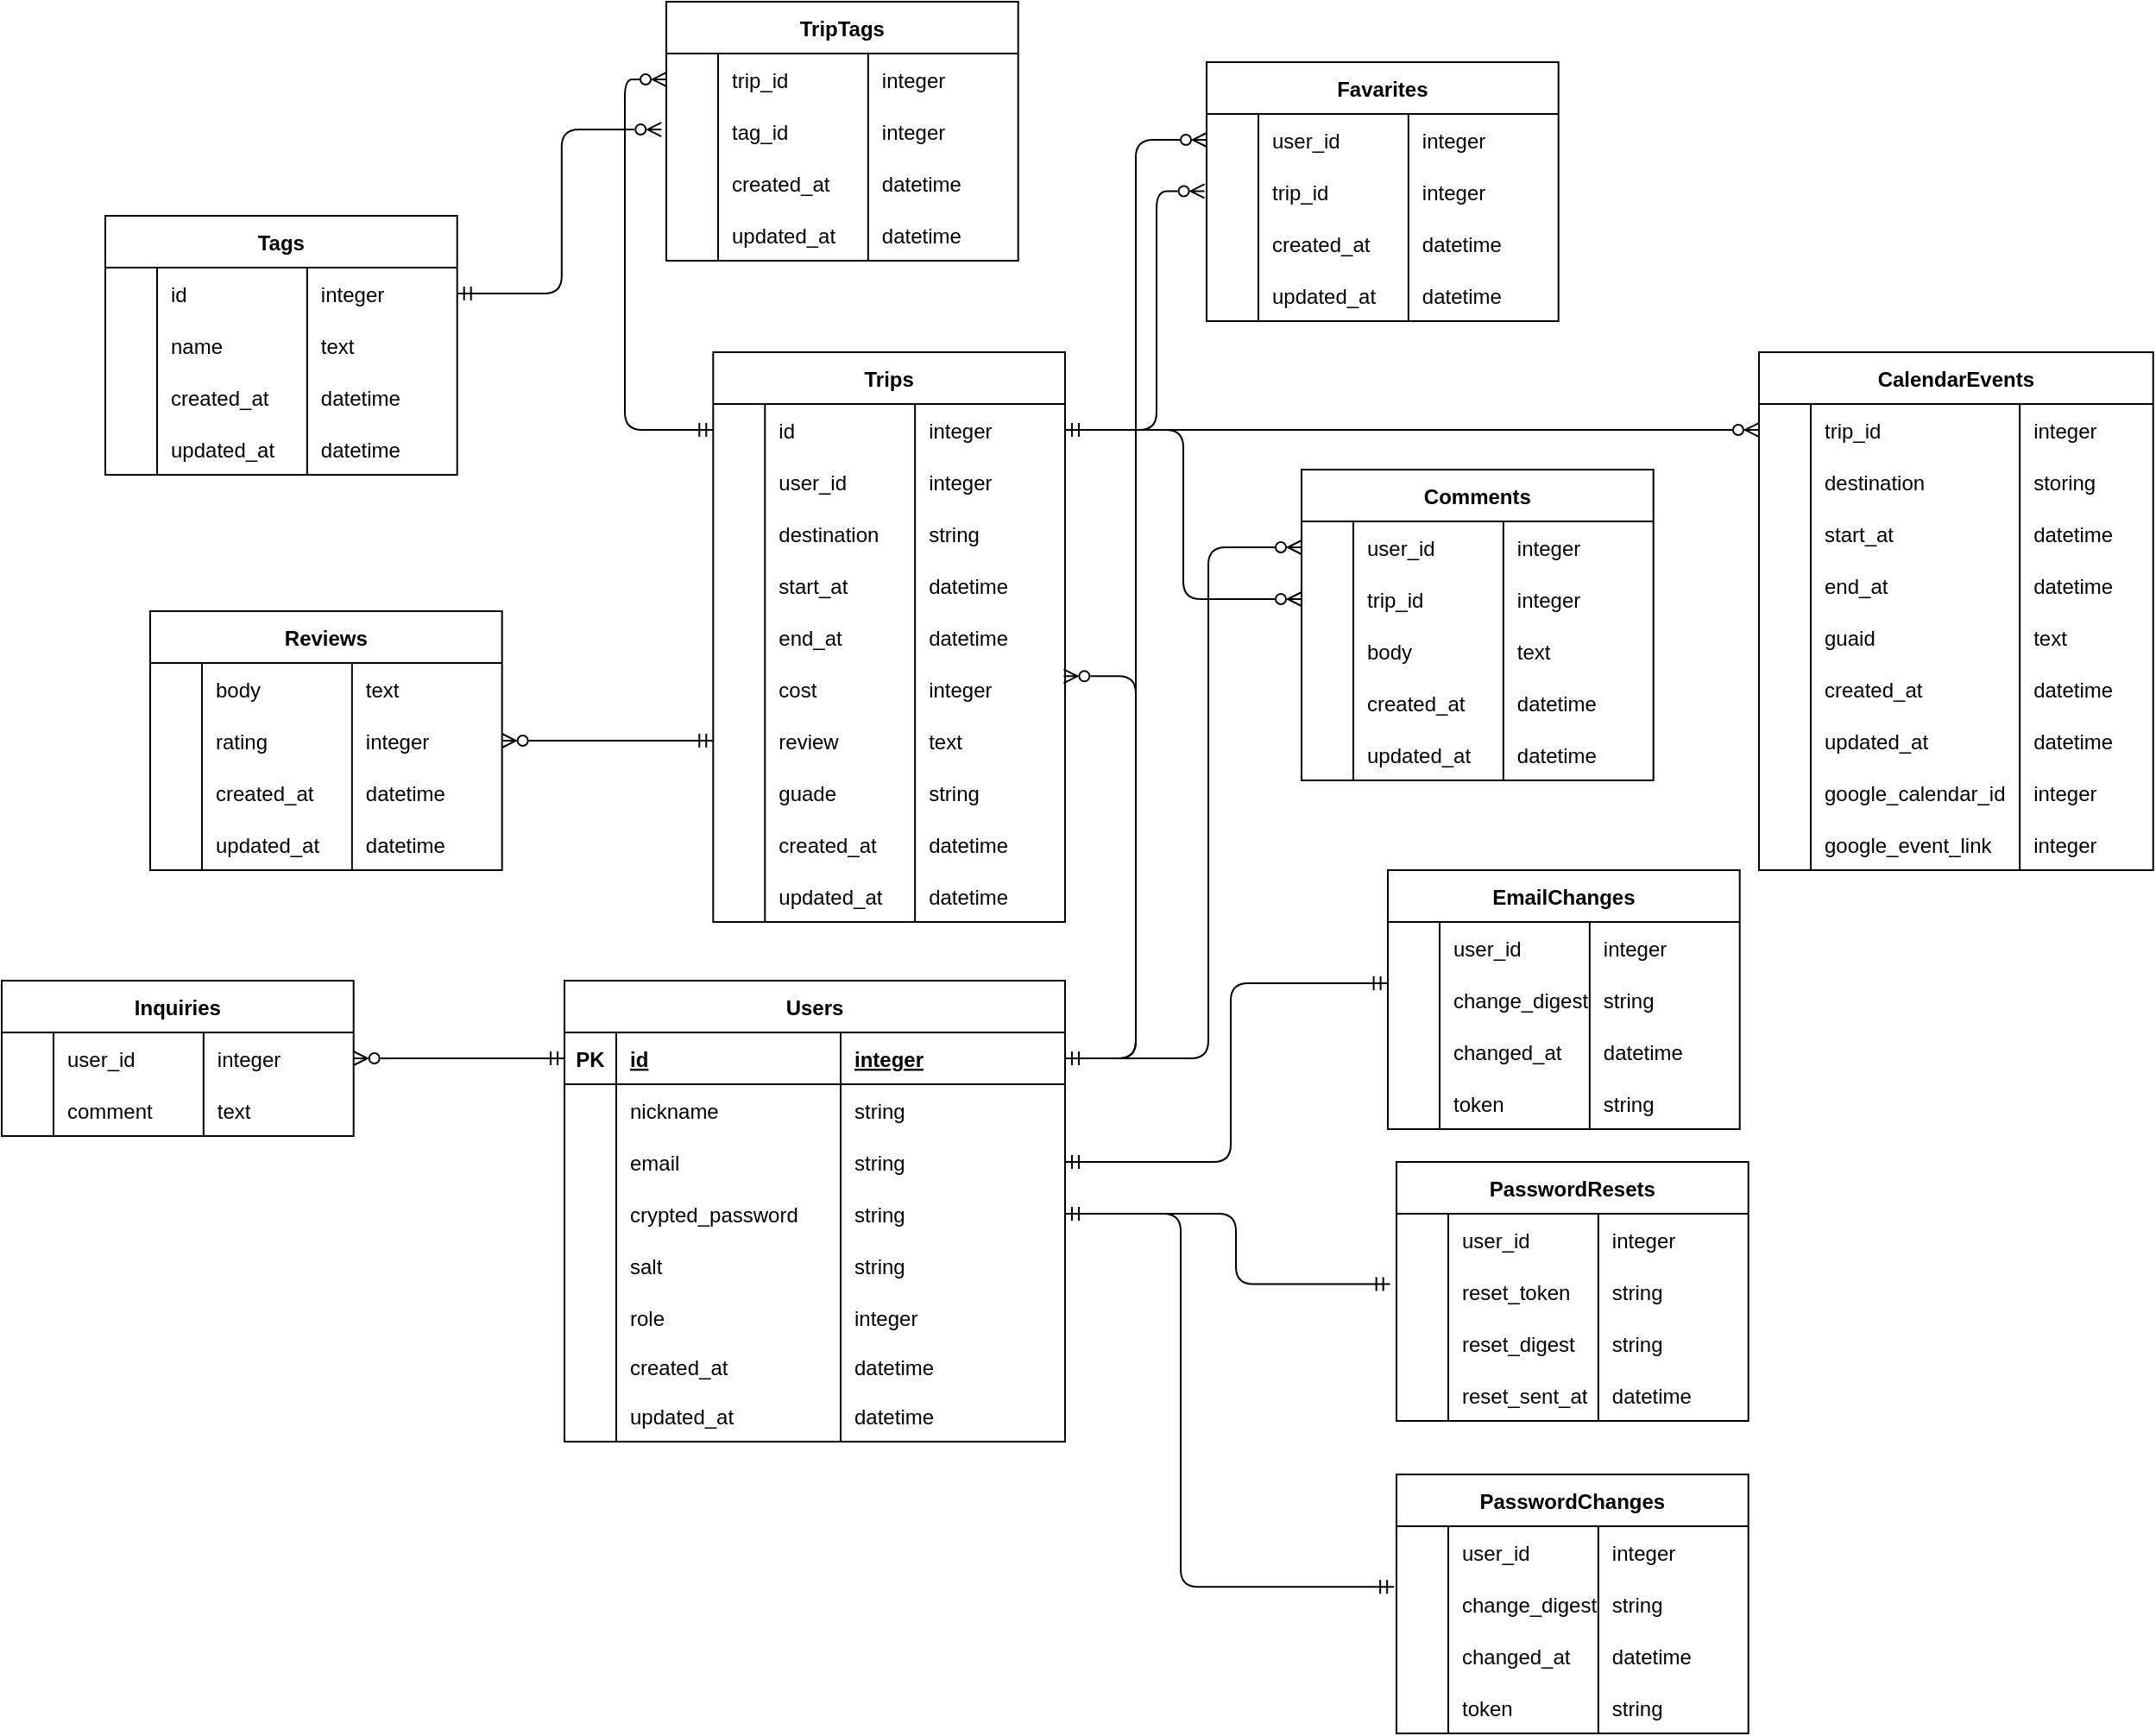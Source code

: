 <mxfile>
    <diagram id="v-TKiS4WgpWxif_GF4jR" name="ページ1">
        <mxGraphModel dx="1703" dy="1486" grid="0" gridSize="10" guides="1" tooltips="1" connect="0" arrows="1" fold="1" page="0" pageScale="1" pageWidth="827" pageHeight="1169" math="0" shadow="0">
            <root>
                <mxCell id="0"/>
                <mxCell id="1" parent="0"/>
                <mxCell id="2" value="Users" style="shape=table;startSize=30;container=1;collapsible=1;childLayout=tableLayout;fixedRows=1;rowLines=0;fontStyle=1;align=center;resizeLast=1;" parent="1" vertex="1">
                    <mxGeometry x="-151" y="82" width="290" height="267" as="geometry"/>
                </mxCell>
                <mxCell id="3" value="" style="shape=tableRow;horizontal=0;startSize=0;swimlaneHead=0;swimlaneBody=0;fillColor=none;collapsible=0;dropTarget=0;points=[[0,0.5],[1,0.5]];portConstraint=eastwest;top=0;left=0;right=0;bottom=1;" parent="2" vertex="1">
                    <mxGeometry y="30" width="290" height="30" as="geometry"/>
                </mxCell>
                <mxCell id="4" value="PK" style="shape=partialRectangle;connectable=0;fillColor=none;top=0;left=0;bottom=0;right=0;fontStyle=1;overflow=hidden;" parent="3" vertex="1">
                    <mxGeometry width="30" height="30" as="geometry">
                        <mxRectangle width="30" height="30" as="alternateBounds"/>
                    </mxGeometry>
                </mxCell>
                <mxCell id="5" value="id" style="shape=partialRectangle;connectable=0;fillColor=none;top=0;left=0;bottom=0;right=0;align=left;spacingLeft=6;fontStyle=5;overflow=hidden;" parent="3" vertex="1">
                    <mxGeometry x="30" width="130" height="30" as="geometry">
                        <mxRectangle width="130" height="30" as="alternateBounds"/>
                    </mxGeometry>
                </mxCell>
                <mxCell id="418" value="integer" style="shape=partialRectangle;connectable=0;fillColor=none;top=0;left=0;bottom=0;right=0;align=left;spacingLeft=6;fontStyle=5;overflow=hidden;" parent="3" vertex="1">
                    <mxGeometry x="160" width="130" height="30" as="geometry">
                        <mxRectangle width="130" height="30" as="alternateBounds"/>
                    </mxGeometry>
                </mxCell>
                <mxCell id="6" value="" style="shape=tableRow;horizontal=0;startSize=0;swimlaneHead=0;swimlaneBody=0;fillColor=none;collapsible=0;dropTarget=0;points=[[0,0.5],[1,0.5]];portConstraint=eastwest;top=0;left=0;right=0;bottom=0;" parent="2" vertex="1">
                    <mxGeometry y="60" width="290" height="30" as="geometry"/>
                </mxCell>
                <mxCell id="7" value="" style="shape=partialRectangle;connectable=0;fillColor=none;top=0;left=0;bottom=0;right=0;editable=1;overflow=hidden;" parent="6" vertex="1">
                    <mxGeometry width="30" height="30" as="geometry">
                        <mxRectangle width="30" height="30" as="alternateBounds"/>
                    </mxGeometry>
                </mxCell>
                <mxCell id="8" value="nickname" style="shape=partialRectangle;connectable=0;fillColor=none;top=0;left=0;bottom=0;right=0;align=left;spacingLeft=6;overflow=hidden;" parent="6" vertex="1">
                    <mxGeometry x="30" width="130" height="30" as="geometry">
                        <mxRectangle width="130" height="30" as="alternateBounds"/>
                    </mxGeometry>
                </mxCell>
                <mxCell id="419" value="string" style="shape=partialRectangle;connectable=0;fillColor=none;top=0;left=0;bottom=0;right=0;align=left;spacingLeft=6;overflow=hidden;" parent="6" vertex="1">
                    <mxGeometry x="160" width="130" height="30" as="geometry">
                        <mxRectangle width="130" height="30" as="alternateBounds"/>
                    </mxGeometry>
                </mxCell>
                <mxCell id="380" value="" style="shape=tableRow;horizontal=0;startSize=0;swimlaneHead=0;swimlaneBody=0;fillColor=none;collapsible=0;dropTarget=0;points=[[0,0.5],[1,0.5]];portConstraint=eastwest;top=0;left=0;right=0;bottom=0;" parent="2" vertex="1">
                    <mxGeometry y="90" width="290" height="30" as="geometry"/>
                </mxCell>
                <mxCell id="381" value="" style="shape=partialRectangle;connectable=0;fillColor=none;top=0;left=0;bottom=0;right=0;editable=1;overflow=hidden;" parent="380" vertex="1">
                    <mxGeometry width="30" height="30" as="geometry">
                        <mxRectangle width="30" height="30" as="alternateBounds"/>
                    </mxGeometry>
                </mxCell>
                <mxCell id="382" value="email" style="shape=partialRectangle;connectable=0;fillColor=none;top=0;left=0;bottom=0;right=0;align=left;spacingLeft=6;overflow=hidden;" parent="380" vertex="1">
                    <mxGeometry x="30" width="130" height="30" as="geometry">
                        <mxRectangle width="130" height="30" as="alternateBounds"/>
                    </mxGeometry>
                </mxCell>
                <mxCell id="420" value="string" style="shape=partialRectangle;connectable=0;fillColor=none;top=0;left=0;bottom=0;right=0;align=left;spacingLeft=6;overflow=hidden;" parent="380" vertex="1">
                    <mxGeometry x="160" width="130" height="30" as="geometry">
                        <mxRectangle width="130" height="30" as="alternateBounds"/>
                    </mxGeometry>
                </mxCell>
                <mxCell id="94" value="" style="shape=tableRow;horizontal=0;startSize=0;swimlaneHead=0;swimlaneBody=0;fillColor=none;collapsible=0;dropTarget=0;points=[[0,0.5],[1,0.5]];portConstraint=eastwest;top=0;left=0;right=0;bottom=0;" parent="2" vertex="1">
                    <mxGeometry y="120" width="290" height="30" as="geometry"/>
                </mxCell>
                <mxCell id="95" value="" style="shape=partialRectangle;connectable=0;fillColor=none;top=0;left=0;bottom=0;right=0;editable=1;overflow=hidden;" parent="94" vertex="1">
                    <mxGeometry width="30" height="30" as="geometry">
                        <mxRectangle width="30" height="30" as="alternateBounds"/>
                    </mxGeometry>
                </mxCell>
                <mxCell id="96" value="crypted_password" style="shape=partialRectangle;connectable=0;fillColor=none;top=0;left=0;bottom=0;right=0;align=left;spacingLeft=6;overflow=hidden;" parent="94" vertex="1">
                    <mxGeometry x="30" width="130" height="30" as="geometry">
                        <mxRectangle width="130" height="30" as="alternateBounds"/>
                    </mxGeometry>
                </mxCell>
                <mxCell id="424" value="string" style="shape=partialRectangle;connectable=0;fillColor=none;top=0;left=0;bottom=0;right=0;align=left;spacingLeft=6;overflow=hidden;" parent="94" vertex="1">
                    <mxGeometry x="160" width="130" height="30" as="geometry">
                        <mxRectangle width="130" height="30" as="alternateBounds"/>
                    </mxGeometry>
                </mxCell>
                <mxCell id="102" value="" style="shape=tableRow;horizontal=0;startSize=0;swimlaneHead=0;swimlaneBody=0;fillColor=none;collapsible=0;dropTarget=0;points=[[0,0.5],[1,0.5]];portConstraint=eastwest;top=0;left=0;right=0;bottom=0;" parent="2" vertex="1">
                    <mxGeometry y="150" width="290" height="30" as="geometry"/>
                </mxCell>
                <mxCell id="103" value="" style="shape=partialRectangle;connectable=0;fillColor=none;top=0;left=0;bottom=0;right=0;editable=1;overflow=hidden;" parent="102" vertex="1">
                    <mxGeometry width="30" height="30" as="geometry">
                        <mxRectangle width="30" height="30" as="alternateBounds"/>
                    </mxGeometry>
                </mxCell>
                <mxCell id="104" value="salt" style="shape=partialRectangle;connectable=0;fillColor=none;top=0;left=0;bottom=0;right=0;align=left;spacingLeft=6;overflow=hidden;" parent="102" vertex="1">
                    <mxGeometry x="30" width="130" height="30" as="geometry">
                        <mxRectangle width="130" height="30" as="alternateBounds"/>
                    </mxGeometry>
                </mxCell>
                <mxCell id="425" value="string" style="shape=partialRectangle;connectable=0;fillColor=none;top=0;left=0;bottom=0;right=0;align=left;spacingLeft=6;overflow=hidden;" parent="102" vertex="1">
                    <mxGeometry x="160" width="130" height="30" as="geometry">
                        <mxRectangle width="130" height="30" as="alternateBounds"/>
                    </mxGeometry>
                </mxCell>
                <mxCell id="878" style="shape=tableRow;horizontal=0;startSize=0;swimlaneHead=0;swimlaneBody=0;fillColor=none;collapsible=0;dropTarget=0;points=[[0,0.5],[1,0.5]];portConstraint=eastwest;top=0;left=0;right=0;bottom=0;" parent="2" vertex="1">
                    <mxGeometry y="180" width="290" height="30" as="geometry"/>
                </mxCell>
                <mxCell id="879" style="shape=partialRectangle;connectable=0;fillColor=none;top=0;left=0;bottom=0;right=0;editable=1;overflow=hidden;" parent="878" vertex="1">
                    <mxGeometry width="30" height="30" as="geometry">
                        <mxRectangle width="30" height="30" as="alternateBounds"/>
                    </mxGeometry>
                </mxCell>
                <mxCell id="880" value="role" style="shape=partialRectangle;connectable=0;fillColor=none;top=0;left=0;bottom=0;right=0;align=left;spacingLeft=6;overflow=hidden;" parent="878" vertex="1">
                    <mxGeometry x="30" width="130" height="30" as="geometry">
                        <mxRectangle width="130" height="30" as="alternateBounds"/>
                    </mxGeometry>
                </mxCell>
                <mxCell id="881" value="integer" style="shape=partialRectangle;connectable=0;fillColor=none;top=0;left=0;bottom=0;right=0;align=left;spacingLeft=6;overflow=hidden;" parent="878" vertex="1">
                    <mxGeometry x="160" width="130" height="30" as="geometry">
                        <mxRectangle width="130" height="30" as="alternateBounds"/>
                    </mxGeometry>
                </mxCell>
                <mxCell id="98" value="" style="shape=tableRow;horizontal=0;startSize=0;swimlaneHead=0;swimlaneBody=0;fillColor=none;collapsible=0;dropTarget=0;points=[[0,0.5],[1,0.5]];portConstraint=eastwest;top=0;left=0;right=0;bottom=0;" parent="2" vertex="1">
                    <mxGeometry y="210" width="290" height="27" as="geometry"/>
                </mxCell>
                <mxCell id="99" value="" style="shape=partialRectangle;connectable=0;fillColor=none;top=0;left=0;bottom=0;right=0;editable=1;overflow=hidden;" parent="98" vertex="1">
                    <mxGeometry width="30" height="27" as="geometry">
                        <mxRectangle width="30" height="27" as="alternateBounds"/>
                    </mxGeometry>
                </mxCell>
                <mxCell id="100" value="created_at" style="shape=partialRectangle;connectable=0;fillColor=none;top=0;left=0;bottom=0;right=0;align=left;spacingLeft=6;overflow=hidden;" parent="98" vertex="1">
                    <mxGeometry x="30" width="130" height="27" as="geometry">
                        <mxRectangle width="130" height="27" as="alternateBounds"/>
                    </mxGeometry>
                </mxCell>
                <mxCell id="426" value="datetime" style="shape=partialRectangle;connectable=0;fillColor=none;top=0;left=0;bottom=0;right=0;align=left;spacingLeft=6;overflow=hidden;" parent="98" vertex="1">
                    <mxGeometry x="160" width="130" height="27" as="geometry">
                        <mxRectangle width="130" height="27" as="alternateBounds"/>
                    </mxGeometry>
                </mxCell>
                <mxCell id="304" value="" style="shape=tableRow;horizontal=0;startSize=0;swimlaneHead=0;swimlaneBody=0;fillColor=none;collapsible=0;dropTarget=0;points=[[0,0.5],[1,0.5]];portConstraint=eastwest;top=0;left=0;right=0;bottom=0;" parent="2" vertex="1">
                    <mxGeometry y="237" width="290" height="30" as="geometry"/>
                </mxCell>
                <mxCell id="305" value="" style="shape=partialRectangle;connectable=0;fillColor=none;top=0;left=0;bottom=0;right=0;editable=1;overflow=hidden;" parent="304" vertex="1">
                    <mxGeometry width="30" height="30" as="geometry">
                        <mxRectangle width="30" height="30" as="alternateBounds"/>
                    </mxGeometry>
                </mxCell>
                <mxCell id="306" value="updated_at" style="shape=partialRectangle;connectable=0;fillColor=none;top=0;left=0;bottom=0;right=0;align=left;spacingLeft=6;overflow=hidden;" parent="304" vertex="1">
                    <mxGeometry x="30" width="130" height="30" as="geometry">
                        <mxRectangle width="130" height="30" as="alternateBounds"/>
                    </mxGeometry>
                </mxCell>
                <mxCell id="427" value="datetime" style="shape=partialRectangle;connectable=0;fillColor=none;top=0;left=0;bottom=0;right=0;align=left;spacingLeft=6;overflow=hidden;" parent="304" vertex="1">
                    <mxGeometry x="160" width="130" height="30" as="geometry">
                        <mxRectangle width="130" height="30" as="alternateBounds"/>
                    </mxGeometry>
                </mxCell>
                <mxCell id="105" value="Trips" style="shape=table;startSize=30;container=1;collapsible=1;childLayout=tableLayout;fixedRows=1;rowLines=0;fontStyle=1;align=center;resizeLast=1;" parent="1" vertex="1">
                    <mxGeometry x="-64.85" y="-282" width="203.849" height="330" as="geometry">
                        <mxRectangle x="300" y="80" width="70" height="30" as="alternateBounds"/>
                    </mxGeometry>
                </mxCell>
                <mxCell id="893" style="shape=tableRow;horizontal=0;startSize=0;swimlaneHead=0;swimlaneBody=0;fillColor=none;collapsible=0;dropTarget=0;points=[[0,0.5],[1,0.5]];portConstraint=eastwest;top=0;left=0;right=0;bottom=0;" parent="105" vertex="1">
                    <mxGeometry y="30" width="203.849" height="30" as="geometry"/>
                </mxCell>
                <mxCell id="894" style="shape=partialRectangle;connectable=0;fillColor=none;top=0;left=0;bottom=0;right=0;editable=1;overflow=hidden;" parent="893" vertex="1">
                    <mxGeometry width="30" height="30" as="geometry">
                        <mxRectangle width="30" height="30" as="alternateBounds"/>
                    </mxGeometry>
                </mxCell>
                <mxCell id="895" value="id" style="shape=partialRectangle;connectable=0;fillColor=none;top=0;left=0;bottom=0;right=0;align=left;spacingLeft=6;overflow=hidden;" parent="893" vertex="1">
                    <mxGeometry x="30" width="86.924" height="30" as="geometry">
                        <mxRectangle width="86.924" height="30" as="alternateBounds"/>
                    </mxGeometry>
                </mxCell>
                <mxCell id="896" value="integer" style="shape=partialRectangle;connectable=0;fillColor=none;top=0;left=0;bottom=0;right=0;align=left;spacingLeft=6;overflow=hidden;" parent="893" vertex="1">
                    <mxGeometry x="116.924" width="86.924" height="30" as="geometry">
                        <mxRectangle width="86.924" height="30" as="alternateBounds"/>
                    </mxGeometry>
                </mxCell>
                <mxCell id="563" style="shape=tableRow;horizontal=0;startSize=0;swimlaneHead=0;swimlaneBody=0;fillColor=none;collapsible=0;dropTarget=0;points=[[0,0.5],[1,0.5]];portConstraint=eastwest;top=0;left=0;right=0;bottom=0;" parent="105" vertex="1">
                    <mxGeometry y="60" width="203.849" height="30" as="geometry"/>
                </mxCell>
                <mxCell id="564" style="shape=partialRectangle;connectable=0;fillColor=none;top=0;left=0;bottom=0;right=0;editable=1;overflow=hidden;" parent="563" vertex="1">
                    <mxGeometry width="30" height="30" as="geometry">
                        <mxRectangle width="30" height="30" as="alternateBounds"/>
                    </mxGeometry>
                </mxCell>
                <mxCell id="565" value="user_id" style="shape=partialRectangle;connectable=0;fillColor=none;top=0;left=0;bottom=0;right=0;align=left;spacingLeft=6;overflow=hidden;" parent="563" vertex="1">
                    <mxGeometry x="30" width="86.924" height="30" as="geometry">
                        <mxRectangle width="86.924" height="30" as="alternateBounds"/>
                    </mxGeometry>
                </mxCell>
                <mxCell id="566" value="integer" style="shape=partialRectangle;connectable=0;fillColor=none;top=0;left=0;bottom=0;right=0;align=left;spacingLeft=6;overflow=hidden;" parent="563" vertex="1">
                    <mxGeometry x="116.924" width="86.924" height="30" as="geometry">
                        <mxRectangle width="86.924" height="30" as="alternateBounds"/>
                    </mxGeometry>
                </mxCell>
                <mxCell id="109" value="" style="shape=tableRow;horizontal=0;startSize=0;swimlaneHead=0;swimlaneBody=0;fillColor=none;collapsible=0;dropTarget=0;points=[[0,0.5],[1,0.5]];portConstraint=eastwest;top=0;left=0;right=0;bottom=0;" parent="105" vertex="1">
                    <mxGeometry y="90" width="203.849" height="30" as="geometry"/>
                </mxCell>
                <mxCell id="110" value="" style="shape=partialRectangle;connectable=0;fillColor=none;top=0;left=0;bottom=0;right=0;editable=1;overflow=hidden;" parent="109" vertex="1">
                    <mxGeometry width="30" height="30" as="geometry">
                        <mxRectangle width="30" height="30" as="alternateBounds"/>
                    </mxGeometry>
                </mxCell>
                <mxCell id="111" value="destination" style="shape=partialRectangle;connectable=0;fillColor=none;top=0;left=0;bottom=0;right=0;align=left;spacingLeft=6;overflow=hidden;" parent="109" vertex="1">
                    <mxGeometry x="30" width="86.924" height="30" as="geometry">
                        <mxRectangle width="86.924" height="30" as="alternateBounds"/>
                    </mxGeometry>
                </mxCell>
                <mxCell id="429" value="string" style="shape=partialRectangle;connectable=0;fillColor=none;top=0;left=0;bottom=0;right=0;align=left;spacingLeft=6;overflow=hidden;" parent="109" vertex="1">
                    <mxGeometry x="116.924" width="86.924" height="30" as="geometry">
                        <mxRectangle width="86.924" height="30" as="alternateBounds"/>
                    </mxGeometry>
                </mxCell>
                <mxCell id="112" value="" style="shape=tableRow;horizontal=0;startSize=0;swimlaneHead=0;swimlaneBody=0;fillColor=none;collapsible=0;dropTarget=0;points=[[0,0.5],[1,0.5]];portConstraint=eastwest;top=0;left=0;right=0;bottom=0;" parent="105" vertex="1">
                    <mxGeometry y="120" width="203.849" height="30" as="geometry"/>
                </mxCell>
                <mxCell id="113" value="" style="shape=partialRectangle;connectable=0;fillColor=none;top=0;left=0;bottom=0;right=0;editable=1;overflow=hidden;" parent="112" vertex="1">
                    <mxGeometry width="30" height="30" as="geometry">
                        <mxRectangle width="30" height="30" as="alternateBounds"/>
                    </mxGeometry>
                </mxCell>
                <mxCell id="114" value="start_at" style="shape=partialRectangle;connectable=0;fillColor=none;top=0;left=0;bottom=0;right=0;align=left;spacingLeft=6;overflow=hidden;" parent="112" vertex="1">
                    <mxGeometry x="30" width="86.924" height="30" as="geometry">
                        <mxRectangle width="86.924" height="30" as="alternateBounds"/>
                    </mxGeometry>
                </mxCell>
                <mxCell id="430" value="datetime" style="shape=partialRectangle;connectable=0;fillColor=none;top=0;left=0;bottom=0;right=0;align=left;spacingLeft=6;overflow=hidden;" parent="112" vertex="1">
                    <mxGeometry x="116.924" width="86.924" height="30" as="geometry">
                        <mxRectangle width="86.924" height="30" as="alternateBounds"/>
                    </mxGeometry>
                </mxCell>
                <mxCell id="531" style="shape=tableRow;horizontal=0;startSize=0;swimlaneHead=0;swimlaneBody=0;fillColor=none;collapsible=0;dropTarget=0;points=[[0,0.5],[1,0.5]];portConstraint=eastwest;top=0;left=0;right=0;bottom=0;" parent="105" vertex="1">
                    <mxGeometry y="150" width="203.849" height="30" as="geometry"/>
                </mxCell>
                <mxCell id="532" style="shape=partialRectangle;connectable=0;fillColor=none;top=0;left=0;bottom=0;right=0;editable=1;overflow=hidden;" parent="531" vertex="1">
                    <mxGeometry width="30" height="30" as="geometry">
                        <mxRectangle width="30" height="30" as="alternateBounds"/>
                    </mxGeometry>
                </mxCell>
                <mxCell id="533" value="end_at" style="shape=partialRectangle;connectable=0;fillColor=none;top=0;left=0;bottom=0;right=0;align=left;spacingLeft=6;overflow=hidden;" parent="531" vertex="1">
                    <mxGeometry x="30" width="86.924" height="30" as="geometry">
                        <mxRectangle width="86.924" height="30" as="alternateBounds"/>
                    </mxGeometry>
                </mxCell>
                <mxCell id="534" value="datetime" style="shape=partialRectangle;connectable=0;fillColor=none;top=0;left=0;bottom=0;right=0;align=left;spacingLeft=6;overflow=hidden;" parent="531" vertex="1">
                    <mxGeometry x="116.924" width="86.924" height="30" as="geometry">
                        <mxRectangle width="86.924" height="30" as="alternateBounds"/>
                    </mxGeometry>
                </mxCell>
                <mxCell id="539" style="shape=tableRow;horizontal=0;startSize=0;swimlaneHead=0;swimlaneBody=0;fillColor=none;collapsible=0;dropTarget=0;points=[[0,0.5],[1,0.5]];portConstraint=eastwest;top=0;left=0;right=0;bottom=0;" parent="105" vertex="1">
                    <mxGeometry y="180" width="203.849" height="30" as="geometry"/>
                </mxCell>
                <mxCell id="540" style="shape=partialRectangle;connectable=0;fillColor=none;top=0;left=0;bottom=0;right=0;editable=1;overflow=hidden;" parent="539" vertex="1">
                    <mxGeometry width="30" height="30" as="geometry">
                        <mxRectangle width="30" height="30" as="alternateBounds"/>
                    </mxGeometry>
                </mxCell>
                <mxCell id="541" value="cost" style="shape=partialRectangle;connectable=0;fillColor=none;top=0;left=0;bottom=0;right=0;align=left;spacingLeft=6;overflow=hidden;" parent="539" vertex="1">
                    <mxGeometry x="30" width="86.924" height="30" as="geometry">
                        <mxRectangle width="86.924" height="30" as="alternateBounds"/>
                    </mxGeometry>
                </mxCell>
                <mxCell id="542" value="integer" style="shape=partialRectangle;connectable=0;fillColor=none;top=0;left=0;bottom=0;right=0;align=left;spacingLeft=6;overflow=hidden;" parent="539" vertex="1">
                    <mxGeometry x="116.924" width="86.924" height="30" as="geometry">
                        <mxRectangle width="86.924" height="30" as="alternateBounds"/>
                    </mxGeometry>
                </mxCell>
                <mxCell id="543" style="shape=tableRow;horizontal=0;startSize=0;swimlaneHead=0;swimlaneBody=0;fillColor=none;collapsible=0;dropTarget=0;points=[[0,0.5],[1,0.5]];portConstraint=eastwest;top=0;left=0;right=0;bottom=0;" parent="105" vertex="1">
                    <mxGeometry y="210" width="203.849" height="30" as="geometry"/>
                </mxCell>
                <mxCell id="544" style="shape=partialRectangle;connectable=0;fillColor=none;top=0;left=0;bottom=0;right=0;editable=1;overflow=hidden;" parent="543" vertex="1">
                    <mxGeometry width="30" height="30" as="geometry">
                        <mxRectangle width="30" height="30" as="alternateBounds"/>
                    </mxGeometry>
                </mxCell>
                <mxCell id="545" value="review" style="shape=partialRectangle;connectable=0;fillColor=none;top=0;left=0;bottom=0;right=0;align=left;spacingLeft=6;overflow=hidden;" parent="543" vertex="1">
                    <mxGeometry x="30" width="86.924" height="30" as="geometry">
                        <mxRectangle width="86.924" height="30" as="alternateBounds"/>
                    </mxGeometry>
                </mxCell>
                <mxCell id="546" value="text" style="shape=partialRectangle;connectable=0;fillColor=none;top=0;left=0;bottom=0;right=0;align=left;spacingLeft=6;overflow=hidden;" parent="543" vertex="1">
                    <mxGeometry x="116.924" width="86.924" height="30" as="geometry">
                        <mxRectangle width="86.924" height="30" as="alternateBounds"/>
                    </mxGeometry>
                </mxCell>
                <mxCell id="547" style="shape=tableRow;horizontal=0;startSize=0;swimlaneHead=0;swimlaneBody=0;fillColor=none;collapsible=0;dropTarget=0;points=[[0,0.5],[1,0.5]];portConstraint=eastwest;top=0;left=0;right=0;bottom=0;" parent="105" vertex="1">
                    <mxGeometry y="240" width="203.849" height="30" as="geometry"/>
                </mxCell>
                <mxCell id="548" style="shape=partialRectangle;connectable=0;fillColor=none;top=0;left=0;bottom=0;right=0;editable=1;overflow=hidden;" parent="547" vertex="1">
                    <mxGeometry width="30" height="30" as="geometry">
                        <mxRectangle width="30" height="30" as="alternateBounds"/>
                    </mxGeometry>
                </mxCell>
                <mxCell id="549" value="guade" style="shape=partialRectangle;connectable=0;fillColor=none;top=0;left=0;bottom=0;right=0;align=left;spacingLeft=6;overflow=hidden;" parent="547" vertex="1">
                    <mxGeometry x="30" width="86.924" height="30" as="geometry">
                        <mxRectangle width="86.924" height="30" as="alternateBounds"/>
                    </mxGeometry>
                </mxCell>
                <mxCell id="550" value="string" style="shape=partialRectangle;connectable=0;fillColor=none;top=0;left=0;bottom=0;right=0;align=left;spacingLeft=6;overflow=hidden;" parent="547" vertex="1">
                    <mxGeometry x="116.924" width="86.924" height="30" as="geometry">
                        <mxRectangle width="86.924" height="30" as="alternateBounds"/>
                    </mxGeometry>
                </mxCell>
                <mxCell id="555" style="shape=tableRow;horizontal=0;startSize=0;swimlaneHead=0;swimlaneBody=0;fillColor=none;collapsible=0;dropTarget=0;points=[[0,0.5],[1,0.5]];portConstraint=eastwest;top=0;left=0;right=0;bottom=0;" parent="105" vertex="1">
                    <mxGeometry y="270" width="203.849" height="30" as="geometry"/>
                </mxCell>
                <mxCell id="556" style="shape=partialRectangle;connectable=0;fillColor=none;top=0;left=0;bottom=0;right=0;editable=1;overflow=hidden;" parent="555" vertex="1">
                    <mxGeometry width="30" height="30" as="geometry">
                        <mxRectangle width="30" height="30" as="alternateBounds"/>
                    </mxGeometry>
                </mxCell>
                <mxCell id="557" value="created_at" style="shape=partialRectangle;connectable=0;fillColor=none;top=0;left=0;bottom=0;right=0;align=left;spacingLeft=6;overflow=hidden;" parent="555" vertex="1">
                    <mxGeometry x="30" width="86.924" height="30" as="geometry">
                        <mxRectangle width="86.924" height="30" as="alternateBounds"/>
                    </mxGeometry>
                </mxCell>
                <mxCell id="558" value="datetime" style="shape=partialRectangle;connectable=0;fillColor=none;top=0;left=0;bottom=0;right=0;align=left;spacingLeft=6;overflow=hidden;" parent="555" vertex="1">
                    <mxGeometry x="116.924" width="86.924" height="30" as="geometry">
                        <mxRectangle width="86.924" height="30" as="alternateBounds"/>
                    </mxGeometry>
                </mxCell>
                <mxCell id="551" style="shape=tableRow;horizontal=0;startSize=0;swimlaneHead=0;swimlaneBody=0;fillColor=none;collapsible=0;dropTarget=0;points=[[0,0.5],[1,0.5]];portConstraint=eastwest;top=0;left=0;right=0;bottom=0;" parent="105" vertex="1">
                    <mxGeometry y="300" width="203.849" height="30" as="geometry"/>
                </mxCell>
                <mxCell id="552" style="shape=partialRectangle;connectable=0;fillColor=none;top=0;left=0;bottom=0;right=0;editable=1;overflow=hidden;" parent="551" vertex="1">
                    <mxGeometry width="30" height="30" as="geometry">
                        <mxRectangle width="30" height="30" as="alternateBounds"/>
                    </mxGeometry>
                </mxCell>
                <mxCell id="553" value="updated_at" style="shape=partialRectangle;connectable=0;fillColor=none;top=0;left=0;bottom=0;right=0;align=left;spacingLeft=6;overflow=hidden;" parent="551" vertex="1">
                    <mxGeometry x="30" width="86.924" height="30" as="geometry">
                        <mxRectangle width="86.924" height="30" as="alternateBounds"/>
                    </mxGeometry>
                </mxCell>
                <mxCell id="554" value="datetime" style="shape=partialRectangle;connectable=0;fillColor=none;top=0;left=0;bottom=0;right=0;align=left;spacingLeft=6;overflow=hidden;" parent="551" vertex="1">
                    <mxGeometry x="116.924" width="86.924" height="30" as="geometry">
                        <mxRectangle width="86.924" height="30" as="alternateBounds"/>
                    </mxGeometry>
                </mxCell>
                <mxCell id="407" value="" style="edgeStyle=elbowEdgeStyle;fontSize=12;html=1;endArrow=ERzeroToMany;startArrow=ERmandOne;entryX=0.996;entryY=0.256;entryDx=0;entryDy=0;entryPerimeter=0;endFill=0;" parent="1" source="3" target="539" edge="1">
                    <mxGeometry width="100" height="100" relative="1" as="geometry">
                        <mxPoint x="180" y="170" as="sourcePoint"/>
                        <mxPoint x="224" y="38" as="targetPoint"/>
                        <Array as="points">
                            <mxPoint x="180" y="-85"/>
                            <mxPoint x="327" y="374"/>
                            <mxPoint x="260" y="879.99"/>
                        </Array>
                    </mxGeometry>
                </mxCell>
                <mxCell id="496" value="Tags" style="shape=table;startSize=30;container=1;collapsible=1;childLayout=tableLayout;fixedRows=1;rowLines=0;fontStyle=1;align=center;resizeLast=1;" parent="1" vertex="1">
                    <mxGeometry x="-417" y="-361" width="203.849" height="150" as="geometry">
                        <mxRectangle x="300" y="80" width="70" height="30" as="alternateBounds"/>
                    </mxGeometry>
                </mxCell>
                <mxCell id="900" style="shape=tableRow;horizontal=0;startSize=0;swimlaneHead=0;swimlaneBody=0;fillColor=none;collapsible=0;dropTarget=0;points=[[0,0.5],[1,0.5]];portConstraint=eastwest;top=0;left=0;right=0;bottom=0;" parent="496" vertex="1">
                    <mxGeometry y="30" width="203.849" height="30" as="geometry"/>
                </mxCell>
                <mxCell id="901" style="shape=partialRectangle;connectable=0;fillColor=none;top=0;left=0;bottom=0;right=0;editable=1;overflow=hidden;" parent="900" vertex="1">
                    <mxGeometry width="30" height="30" as="geometry">
                        <mxRectangle width="30" height="30" as="alternateBounds"/>
                    </mxGeometry>
                </mxCell>
                <mxCell id="902" value="id" style="shape=partialRectangle;connectable=0;fillColor=none;top=0;left=0;bottom=0;right=0;align=left;spacingLeft=6;overflow=hidden;" parent="900" vertex="1">
                    <mxGeometry x="30" width="86.924" height="30" as="geometry">
                        <mxRectangle width="86.924" height="30" as="alternateBounds"/>
                    </mxGeometry>
                </mxCell>
                <mxCell id="903" value="integer" style="shape=partialRectangle;connectable=0;fillColor=none;top=0;left=0;bottom=0;right=0;align=left;spacingLeft=6;overflow=hidden;" parent="900" vertex="1">
                    <mxGeometry x="116.924" width="86.924" height="30" as="geometry">
                        <mxRectangle width="86.924" height="30" as="alternateBounds"/>
                    </mxGeometry>
                </mxCell>
                <mxCell id="497" value="" style="shape=tableRow;horizontal=0;startSize=0;swimlaneHead=0;swimlaneBody=0;fillColor=none;collapsible=0;dropTarget=0;points=[[0,0.5],[1,0.5]];portConstraint=eastwest;top=0;left=0;right=0;bottom=0;" parent="496" vertex="1">
                    <mxGeometry y="60" width="203.849" height="30" as="geometry"/>
                </mxCell>
                <mxCell id="498" value="" style="shape=partialRectangle;connectable=0;fillColor=none;top=0;left=0;bottom=0;right=0;editable=1;overflow=hidden;" parent="497" vertex="1">
                    <mxGeometry width="30" height="30" as="geometry">
                        <mxRectangle width="30" height="30" as="alternateBounds"/>
                    </mxGeometry>
                </mxCell>
                <mxCell id="499" value="name" style="shape=partialRectangle;connectable=0;fillColor=none;top=0;left=0;bottom=0;right=0;align=left;spacingLeft=6;overflow=hidden;" parent="497" vertex="1">
                    <mxGeometry x="30" width="86.924" height="30" as="geometry">
                        <mxRectangle width="86.924" height="30" as="alternateBounds"/>
                    </mxGeometry>
                </mxCell>
                <mxCell id="500" value="text" style="shape=partialRectangle;connectable=0;fillColor=none;top=0;left=0;bottom=0;right=0;align=left;spacingLeft=6;overflow=hidden;" parent="497" vertex="1">
                    <mxGeometry x="116.924" width="86.924" height="30" as="geometry">
                        <mxRectangle width="86.924" height="30" as="alternateBounds"/>
                    </mxGeometry>
                </mxCell>
                <mxCell id="506" style="shape=tableRow;horizontal=0;startSize=0;swimlaneHead=0;swimlaneBody=0;fillColor=none;collapsible=0;dropTarget=0;points=[[0,0.5],[1,0.5]];portConstraint=eastwest;top=0;left=0;right=0;bottom=0;" parent="496" vertex="1">
                    <mxGeometry y="90" width="203.849" height="30" as="geometry"/>
                </mxCell>
                <mxCell id="507" style="shape=partialRectangle;connectable=0;fillColor=none;top=0;left=0;bottom=0;right=0;editable=1;overflow=hidden;" parent="506" vertex="1">
                    <mxGeometry width="30" height="30" as="geometry">
                        <mxRectangle width="30" height="30" as="alternateBounds"/>
                    </mxGeometry>
                </mxCell>
                <mxCell id="508" value="created_at" style="shape=partialRectangle;connectable=0;fillColor=none;top=0;left=0;bottom=0;right=0;align=left;spacingLeft=6;overflow=hidden;" parent="506" vertex="1">
                    <mxGeometry x="30" width="86.924" height="30" as="geometry">
                        <mxRectangle width="86.924" height="30" as="alternateBounds"/>
                    </mxGeometry>
                </mxCell>
                <mxCell id="509" value="datetime" style="shape=partialRectangle;connectable=0;fillColor=none;top=0;left=0;bottom=0;right=0;align=left;spacingLeft=6;overflow=hidden;" parent="506" vertex="1">
                    <mxGeometry x="116.924" width="86.924" height="30" as="geometry">
                        <mxRectangle width="86.924" height="30" as="alternateBounds"/>
                    </mxGeometry>
                </mxCell>
                <mxCell id="501" value="" style="shape=tableRow;horizontal=0;startSize=0;swimlaneHead=0;swimlaneBody=0;fillColor=none;collapsible=0;dropTarget=0;points=[[0,0.5],[1,0.5]];portConstraint=eastwest;top=0;left=0;right=0;bottom=0;" parent="496" vertex="1">
                    <mxGeometry y="120" width="203.849" height="30" as="geometry"/>
                </mxCell>
                <mxCell id="502" value="" style="shape=partialRectangle;connectable=0;fillColor=none;top=0;left=0;bottom=0;right=0;editable=1;overflow=hidden;" parent="501" vertex="1">
                    <mxGeometry width="30" height="30" as="geometry">
                        <mxRectangle width="30" height="30" as="alternateBounds"/>
                    </mxGeometry>
                </mxCell>
                <mxCell id="503" value="updated_at" style="shape=partialRectangle;connectable=0;fillColor=none;top=0;left=0;bottom=0;right=0;align=left;spacingLeft=6;overflow=hidden;" parent="501" vertex="1">
                    <mxGeometry x="30" width="86.924" height="30" as="geometry">
                        <mxRectangle width="86.924" height="30" as="alternateBounds"/>
                    </mxGeometry>
                </mxCell>
                <mxCell id="504" value="datetime" style="shape=partialRectangle;connectable=0;fillColor=none;top=0;left=0;bottom=0;right=0;align=left;spacingLeft=6;overflow=hidden;" parent="501" vertex="1">
                    <mxGeometry x="116.924" width="86.924" height="30" as="geometry">
                        <mxRectangle width="86.924" height="30" as="alternateBounds"/>
                    </mxGeometry>
                </mxCell>
                <mxCell id="510" value="TripTags" style="shape=table;startSize=30;container=1;collapsible=1;childLayout=tableLayout;fixedRows=1;rowLines=0;fontStyle=1;align=center;resizeLast=1;" parent="1" vertex="1">
                    <mxGeometry x="-92" y="-485" width="203.849" height="150" as="geometry">
                        <mxRectangle x="300" y="80" width="70" height="30" as="alternateBounds"/>
                    </mxGeometry>
                </mxCell>
                <mxCell id="511" value="" style="shape=tableRow;horizontal=0;startSize=0;swimlaneHead=0;swimlaneBody=0;fillColor=none;collapsible=0;dropTarget=0;points=[[0,0.5],[1,0.5]];portConstraint=eastwest;top=0;left=0;right=0;bottom=0;" parent="510" vertex="1">
                    <mxGeometry y="30" width="203.849" height="30" as="geometry"/>
                </mxCell>
                <mxCell id="512" value="" style="shape=partialRectangle;connectable=0;fillColor=none;top=0;left=0;bottom=0;right=0;editable=1;overflow=hidden;" parent="511" vertex="1">
                    <mxGeometry width="30" height="30" as="geometry">
                        <mxRectangle width="30" height="30" as="alternateBounds"/>
                    </mxGeometry>
                </mxCell>
                <mxCell id="513" value="trip_id" style="shape=partialRectangle;connectable=0;fillColor=none;top=0;left=0;bottom=0;right=0;align=left;spacingLeft=6;overflow=hidden;" parent="511" vertex="1">
                    <mxGeometry x="30" width="86.924" height="30" as="geometry">
                        <mxRectangle width="86.924" height="30" as="alternateBounds"/>
                    </mxGeometry>
                </mxCell>
                <mxCell id="514" value="integer" style="shape=partialRectangle;connectable=0;fillColor=none;top=0;left=0;bottom=0;right=0;align=left;spacingLeft=6;overflow=hidden;" parent="511" vertex="1">
                    <mxGeometry x="116.924" width="86.924" height="30" as="geometry">
                        <mxRectangle width="86.924" height="30" as="alternateBounds"/>
                    </mxGeometry>
                </mxCell>
                <mxCell id="523" style="shape=tableRow;horizontal=0;startSize=0;swimlaneHead=0;swimlaneBody=0;fillColor=none;collapsible=0;dropTarget=0;points=[[0,0.5],[1,0.5]];portConstraint=eastwest;top=0;left=0;right=0;bottom=0;" parent="510" vertex="1">
                    <mxGeometry y="60" width="203.849" height="30" as="geometry"/>
                </mxCell>
                <mxCell id="524" style="shape=partialRectangle;connectable=0;fillColor=none;top=0;left=0;bottom=0;right=0;editable=1;overflow=hidden;" parent="523" vertex="1">
                    <mxGeometry width="30" height="30" as="geometry">
                        <mxRectangle width="30" height="30" as="alternateBounds"/>
                    </mxGeometry>
                </mxCell>
                <mxCell id="525" value="tag_id" style="shape=partialRectangle;connectable=0;fillColor=none;top=0;left=0;bottom=0;right=0;align=left;spacingLeft=6;overflow=hidden;" parent="523" vertex="1">
                    <mxGeometry x="30" width="86.924" height="30" as="geometry">
                        <mxRectangle width="86.924" height="30" as="alternateBounds"/>
                    </mxGeometry>
                </mxCell>
                <mxCell id="526" value="integer" style="shape=partialRectangle;connectable=0;fillColor=none;top=0;left=0;bottom=0;right=0;align=left;spacingLeft=6;overflow=hidden;" parent="523" vertex="1">
                    <mxGeometry x="116.924" width="86.924" height="30" as="geometry">
                        <mxRectangle width="86.924" height="30" as="alternateBounds"/>
                    </mxGeometry>
                </mxCell>
                <mxCell id="515" style="shape=tableRow;horizontal=0;startSize=0;swimlaneHead=0;swimlaneBody=0;fillColor=none;collapsible=0;dropTarget=0;points=[[0,0.5],[1,0.5]];portConstraint=eastwest;top=0;left=0;right=0;bottom=0;" parent="510" vertex="1">
                    <mxGeometry y="90" width="203.849" height="30" as="geometry"/>
                </mxCell>
                <mxCell id="516" style="shape=partialRectangle;connectable=0;fillColor=none;top=0;left=0;bottom=0;right=0;editable=1;overflow=hidden;" parent="515" vertex="1">
                    <mxGeometry width="30" height="30" as="geometry">
                        <mxRectangle width="30" height="30" as="alternateBounds"/>
                    </mxGeometry>
                </mxCell>
                <mxCell id="517" value="created_at" style="shape=partialRectangle;connectable=0;fillColor=none;top=0;left=0;bottom=0;right=0;align=left;spacingLeft=6;overflow=hidden;" parent="515" vertex="1">
                    <mxGeometry x="30" width="86.924" height="30" as="geometry">
                        <mxRectangle width="86.924" height="30" as="alternateBounds"/>
                    </mxGeometry>
                </mxCell>
                <mxCell id="518" value="datetime" style="shape=partialRectangle;connectable=0;fillColor=none;top=0;left=0;bottom=0;right=0;align=left;spacingLeft=6;overflow=hidden;" parent="515" vertex="1">
                    <mxGeometry x="116.924" width="86.924" height="30" as="geometry">
                        <mxRectangle width="86.924" height="30" as="alternateBounds"/>
                    </mxGeometry>
                </mxCell>
                <mxCell id="519" value="" style="shape=tableRow;horizontal=0;startSize=0;swimlaneHead=0;swimlaneBody=0;fillColor=none;collapsible=0;dropTarget=0;points=[[0,0.5],[1,0.5]];portConstraint=eastwest;top=0;left=0;right=0;bottom=0;" parent="510" vertex="1">
                    <mxGeometry y="120" width="203.849" height="30" as="geometry"/>
                </mxCell>
                <mxCell id="520" value="" style="shape=partialRectangle;connectable=0;fillColor=none;top=0;left=0;bottom=0;right=0;editable=1;overflow=hidden;" parent="519" vertex="1">
                    <mxGeometry width="30" height="30" as="geometry">
                        <mxRectangle width="30" height="30" as="alternateBounds"/>
                    </mxGeometry>
                </mxCell>
                <mxCell id="521" value="updated_at" style="shape=partialRectangle;connectable=0;fillColor=none;top=0;left=0;bottom=0;right=0;align=left;spacingLeft=6;overflow=hidden;" parent="519" vertex="1">
                    <mxGeometry x="30" width="86.924" height="30" as="geometry">
                        <mxRectangle width="86.924" height="30" as="alternateBounds"/>
                    </mxGeometry>
                </mxCell>
                <mxCell id="522" value="datetime" style="shape=partialRectangle;connectable=0;fillColor=none;top=0;left=0;bottom=0;right=0;align=left;spacingLeft=6;overflow=hidden;" parent="519" vertex="1">
                    <mxGeometry x="116.924" width="86.924" height="30" as="geometry">
                        <mxRectangle width="86.924" height="30" as="alternateBounds"/>
                    </mxGeometry>
                </mxCell>
                <mxCell id="568" value="Reviews" style="shape=table;startSize=30;container=1;collapsible=1;childLayout=tableLayout;fixedRows=1;rowLines=0;fontStyle=1;align=center;resizeLast=1;" parent="1" vertex="1">
                    <mxGeometry x="-391" y="-132" width="203.849" height="150" as="geometry">
                        <mxRectangle x="300" y="80" width="70" height="30" as="alternateBounds"/>
                    </mxGeometry>
                </mxCell>
                <mxCell id="569" value="" style="shape=tableRow;horizontal=0;startSize=0;swimlaneHead=0;swimlaneBody=0;fillColor=none;collapsible=0;dropTarget=0;points=[[0,0.5],[1,0.5]];portConstraint=eastwest;top=0;left=0;right=0;bottom=0;" parent="568" vertex="1">
                    <mxGeometry y="30" width="203.849" height="30" as="geometry"/>
                </mxCell>
                <mxCell id="570" value="" style="shape=partialRectangle;connectable=0;fillColor=none;top=0;left=0;bottom=0;right=0;editable=1;overflow=hidden;" parent="569" vertex="1">
                    <mxGeometry width="30" height="30" as="geometry">
                        <mxRectangle width="30" height="30" as="alternateBounds"/>
                    </mxGeometry>
                </mxCell>
                <mxCell id="571" value="body" style="shape=partialRectangle;connectable=0;fillColor=none;top=0;left=0;bottom=0;right=0;align=left;spacingLeft=6;overflow=hidden;" parent="569" vertex="1">
                    <mxGeometry x="30" width="86.924" height="30" as="geometry">
                        <mxRectangle width="86.924" height="30" as="alternateBounds"/>
                    </mxGeometry>
                </mxCell>
                <mxCell id="572" value="text" style="shape=partialRectangle;connectable=0;fillColor=none;top=0;left=0;bottom=0;right=0;align=left;spacingLeft=6;overflow=hidden;" parent="569" vertex="1">
                    <mxGeometry x="116.924" width="86.924" height="30" as="geometry">
                        <mxRectangle width="86.924" height="30" as="alternateBounds"/>
                    </mxGeometry>
                </mxCell>
                <mxCell id="573" style="shape=tableRow;horizontal=0;startSize=0;swimlaneHead=0;swimlaneBody=0;fillColor=none;collapsible=0;dropTarget=0;points=[[0,0.5],[1,0.5]];portConstraint=eastwest;top=0;left=0;right=0;bottom=0;" parent="568" vertex="1">
                    <mxGeometry y="60" width="203.849" height="30" as="geometry"/>
                </mxCell>
                <mxCell id="574" style="shape=partialRectangle;connectable=0;fillColor=none;top=0;left=0;bottom=0;right=0;editable=1;overflow=hidden;" parent="573" vertex="1">
                    <mxGeometry width="30" height="30" as="geometry">
                        <mxRectangle width="30" height="30" as="alternateBounds"/>
                    </mxGeometry>
                </mxCell>
                <mxCell id="575" value="rating" style="shape=partialRectangle;connectable=0;fillColor=none;top=0;left=0;bottom=0;right=0;align=left;spacingLeft=6;overflow=hidden;" parent="573" vertex="1">
                    <mxGeometry x="30" width="86.924" height="30" as="geometry">
                        <mxRectangle width="86.924" height="30" as="alternateBounds"/>
                    </mxGeometry>
                </mxCell>
                <mxCell id="576" value="integer" style="shape=partialRectangle;connectable=0;fillColor=none;top=0;left=0;bottom=0;right=0;align=left;spacingLeft=6;overflow=hidden;" parent="573" vertex="1">
                    <mxGeometry x="116.924" width="86.924" height="30" as="geometry">
                        <mxRectangle width="86.924" height="30" as="alternateBounds"/>
                    </mxGeometry>
                </mxCell>
                <mxCell id="577" style="shape=tableRow;horizontal=0;startSize=0;swimlaneHead=0;swimlaneBody=0;fillColor=none;collapsible=0;dropTarget=0;points=[[0,0.5],[1,0.5]];portConstraint=eastwest;top=0;left=0;right=0;bottom=0;" parent="568" vertex="1">
                    <mxGeometry y="90" width="203.849" height="30" as="geometry"/>
                </mxCell>
                <mxCell id="578" style="shape=partialRectangle;connectable=0;fillColor=none;top=0;left=0;bottom=0;right=0;editable=1;overflow=hidden;" parent="577" vertex="1">
                    <mxGeometry width="30" height="30" as="geometry">
                        <mxRectangle width="30" height="30" as="alternateBounds"/>
                    </mxGeometry>
                </mxCell>
                <mxCell id="579" value="created_at" style="shape=partialRectangle;connectable=0;fillColor=none;top=0;left=0;bottom=0;right=0;align=left;spacingLeft=6;overflow=hidden;" parent="577" vertex="1">
                    <mxGeometry x="30" width="86.924" height="30" as="geometry">
                        <mxRectangle width="86.924" height="30" as="alternateBounds"/>
                    </mxGeometry>
                </mxCell>
                <mxCell id="580" value="datetime" style="shape=partialRectangle;connectable=0;fillColor=none;top=0;left=0;bottom=0;right=0;align=left;spacingLeft=6;overflow=hidden;" parent="577" vertex="1">
                    <mxGeometry x="116.924" width="86.924" height="30" as="geometry">
                        <mxRectangle width="86.924" height="30" as="alternateBounds"/>
                    </mxGeometry>
                </mxCell>
                <mxCell id="581" value="" style="shape=tableRow;horizontal=0;startSize=0;swimlaneHead=0;swimlaneBody=0;fillColor=none;collapsible=0;dropTarget=0;points=[[0,0.5],[1,0.5]];portConstraint=eastwest;top=0;left=0;right=0;bottom=0;" parent="568" vertex="1">
                    <mxGeometry y="120" width="203.849" height="30" as="geometry"/>
                </mxCell>
                <mxCell id="582" value="" style="shape=partialRectangle;connectable=0;fillColor=none;top=0;left=0;bottom=0;right=0;editable=1;overflow=hidden;" parent="581" vertex="1">
                    <mxGeometry width="30" height="30" as="geometry">
                        <mxRectangle width="30" height="30" as="alternateBounds"/>
                    </mxGeometry>
                </mxCell>
                <mxCell id="583" value="updated_at" style="shape=partialRectangle;connectable=0;fillColor=none;top=0;left=0;bottom=0;right=0;align=left;spacingLeft=6;overflow=hidden;" parent="581" vertex="1">
                    <mxGeometry x="30" width="86.924" height="30" as="geometry">
                        <mxRectangle width="86.924" height="30" as="alternateBounds"/>
                    </mxGeometry>
                </mxCell>
                <mxCell id="584" value="datetime" style="shape=partialRectangle;connectable=0;fillColor=none;top=0;left=0;bottom=0;right=0;align=left;spacingLeft=6;overflow=hidden;" parent="581" vertex="1">
                    <mxGeometry x="116.924" width="86.924" height="30" as="geometry">
                        <mxRectangle width="86.924" height="30" as="alternateBounds"/>
                    </mxGeometry>
                </mxCell>
                <mxCell id="624" value="Inquiries" style="shape=table;startSize=30;container=1;collapsible=1;childLayout=tableLayout;fixedRows=1;rowLines=0;fontStyle=1;align=center;resizeLast=1;" parent="1" vertex="1">
                    <mxGeometry x="-477" y="82" width="203.849" height="90" as="geometry">
                        <mxRectangle x="300" y="80" width="70" height="30" as="alternateBounds"/>
                    </mxGeometry>
                </mxCell>
                <mxCell id="645" style="shape=tableRow;horizontal=0;startSize=0;swimlaneHead=0;swimlaneBody=0;fillColor=none;collapsible=0;dropTarget=0;points=[[0,0.5],[1,0.5]];portConstraint=eastwest;top=0;left=0;right=0;bottom=0;" parent="624" vertex="1">
                    <mxGeometry y="30" width="203.849" height="30" as="geometry"/>
                </mxCell>
                <mxCell id="646" style="shape=partialRectangle;connectable=0;fillColor=none;top=0;left=0;bottom=0;right=0;editable=1;overflow=hidden;" parent="645" vertex="1">
                    <mxGeometry width="30" height="30" as="geometry">
                        <mxRectangle width="30" height="30" as="alternateBounds"/>
                    </mxGeometry>
                </mxCell>
                <mxCell id="647" value="user_id" style="shape=partialRectangle;connectable=0;fillColor=none;top=0;left=0;bottom=0;right=0;align=left;spacingLeft=6;overflow=hidden;" parent="645" vertex="1">
                    <mxGeometry x="30" width="86.924" height="30" as="geometry">
                        <mxRectangle width="86.924" height="30" as="alternateBounds"/>
                    </mxGeometry>
                </mxCell>
                <mxCell id="648" value="integer" style="shape=partialRectangle;connectable=0;fillColor=none;top=0;left=0;bottom=0;right=0;align=left;spacingLeft=6;overflow=hidden;" parent="645" vertex="1">
                    <mxGeometry x="116.924" width="86.924" height="30" as="geometry">
                        <mxRectangle width="86.924" height="30" as="alternateBounds"/>
                    </mxGeometry>
                </mxCell>
                <mxCell id="625" value="" style="shape=tableRow;horizontal=0;startSize=0;swimlaneHead=0;swimlaneBody=0;fillColor=none;collapsible=0;dropTarget=0;points=[[0,0.5],[1,0.5]];portConstraint=eastwest;top=0;left=0;right=0;bottom=0;" parent="624" vertex="1">
                    <mxGeometry y="60" width="203.849" height="30" as="geometry"/>
                </mxCell>
                <mxCell id="626" value="" style="shape=partialRectangle;connectable=0;fillColor=none;top=0;left=0;bottom=0;right=0;editable=1;overflow=hidden;" parent="625" vertex="1">
                    <mxGeometry width="30" height="30" as="geometry">
                        <mxRectangle width="30" height="30" as="alternateBounds"/>
                    </mxGeometry>
                </mxCell>
                <mxCell id="627" value="comment" style="shape=partialRectangle;connectable=0;fillColor=none;top=0;left=0;bottom=0;right=0;align=left;spacingLeft=6;overflow=hidden;" parent="625" vertex="1">
                    <mxGeometry x="30" width="86.924" height="30" as="geometry">
                        <mxRectangle width="86.924" height="30" as="alternateBounds"/>
                    </mxGeometry>
                </mxCell>
                <mxCell id="628" value="text" style="shape=partialRectangle;connectable=0;fillColor=none;top=0;left=0;bottom=0;right=0;align=left;spacingLeft=6;overflow=hidden;" parent="625" vertex="1">
                    <mxGeometry x="116.924" width="86.924" height="30" as="geometry">
                        <mxRectangle width="86.924" height="30" as="alternateBounds"/>
                    </mxGeometry>
                </mxCell>
                <mxCell id="649" value="Comments" style="shape=table;startSize=30;container=1;collapsible=1;childLayout=tableLayout;fixedRows=1;rowLines=0;fontStyle=1;align=center;resizeLast=1;" parent="1" vertex="1">
                    <mxGeometry x="276" y="-214" width="203.849" height="180" as="geometry">
                        <mxRectangle x="300" y="80" width="70" height="30" as="alternateBounds"/>
                    </mxGeometry>
                </mxCell>
                <mxCell id="666" style="shape=tableRow;horizontal=0;startSize=0;swimlaneHead=0;swimlaneBody=0;fillColor=none;collapsible=0;dropTarget=0;points=[[0,0.5],[1,0.5]];portConstraint=eastwest;top=0;left=0;right=0;bottom=0;" parent="649" vertex="1">
                    <mxGeometry y="30" width="203.849" height="30" as="geometry"/>
                </mxCell>
                <mxCell id="667" style="shape=partialRectangle;connectable=0;fillColor=none;top=0;left=0;bottom=0;right=0;editable=1;overflow=hidden;" parent="666" vertex="1">
                    <mxGeometry width="30" height="30" as="geometry">
                        <mxRectangle width="30" height="30" as="alternateBounds"/>
                    </mxGeometry>
                </mxCell>
                <mxCell id="668" value="user_id" style="shape=partialRectangle;connectable=0;fillColor=none;top=0;left=0;bottom=0;right=0;align=left;spacingLeft=6;overflow=hidden;" parent="666" vertex="1">
                    <mxGeometry x="30" width="86.924" height="30" as="geometry">
                        <mxRectangle width="86.924" height="30" as="alternateBounds"/>
                    </mxGeometry>
                </mxCell>
                <mxCell id="669" value="integer" style="shape=partialRectangle;connectable=0;fillColor=none;top=0;left=0;bottom=0;right=0;align=left;spacingLeft=6;overflow=hidden;" parent="666" vertex="1">
                    <mxGeometry x="116.924" width="86.924" height="30" as="geometry">
                        <mxRectangle width="86.924" height="30" as="alternateBounds"/>
                    </mxGeometry>
                </mxCell>
                <mxCell id="650" value="" style="shape=tableRow;horizontal=0;startSize=0;swimlaneHead=0;swimlaneBody=0;fillColor=none;collapsible=0;dropTarget=0;points=[[0,0.5],[1,0.5]];portConstraint=eastwest;top=0;left=0;right=0;bottom=0;" parent="649" vertex="1">
                    <mxGeometry y="60" width="203.849" height="30" as="geometry"/>
                </mxCell>
                <mxCell id="651" value="" style="shape=partialRectangle;connectable=0;fillColor=none;top=0;left=0;bottom=0;right=0;editable=1;overflow=hidden;" parent="650" vertex="1">
                    <mxGeometry width="30" height="30" as="geometry">
                        <mxRectangle width="30" height="30" as="alternateBounds"/>
                    </mxGeometry>
                </mxCell>
                <mxCell id="652" value="trip_id" style="shape=partialRectangle;connectable=0;fillColor=none;top=0;left=0;bottom=0;right=0;align=left;spacingLeft=6;overflow=hidden;" parent="650" vertex="1">
                    <mxGeometry x="30" width="86.924" height="30" as="geometry">
                        <mxRectangle width="86.924" height="30" as="alternateBounds"/>
                    </mxGeometry>
                </mxCell>
                <mxCell id="653" value="integer" style="shape=partialRectangle;connectable=0;fillColor=none;top=0;left=0;bottom=0;right=0;align=left;spacingLeft=6;overflow=hidden;" parent="650" vertex="1">
                    <mxGeometry x="116.924" width="86.924" height="30" as="geometry">
                        <mxRectangle width="86.924" height="30" as="alternateBounds"/>
                    </mxGeometry>
                </mxCell>
                <mxCell id="654" style="shape=tableRow;horizontal=0;startSize=0;swimlaneHead=0;swimlaneBody=0;fillColor=none;collapsible=0;dropTarget=0;points=[[0,0.5],[1,0.5]];portConstraint=eastwest;top=0;left=0;right=0;bottom=0;" parent="649" vertex="1">
                    <mxGeometry y="90" width="203.849" height="30" as="geometry"/>
                </mxCell>
                <mxCell id="655" style="shape=partialRectangle;connectable=0;fillColor=none;top=0;left=0;bottom=0;right=0;editable=1;overflow=hidden;" parent="654" vertex="1">
                    <mxGeometry width="30" height="30" as="geometry">
                        <mxRectangle width="30" height="30" as="alternateBounds"/>
                    </mxGeometry>
                </mxCell>
                <mxCell id="656" value="body" style="shape=partialRectangle;connectable=0;fillColor=none;top=0;left=0;bottom=0;right=0;align=left;spacingLeft=6;overflow=hidden;" parent="654" vertex="1">
                    <mxGeometry x="30" width="86.924" height="30" as="geometry">
                        <mxRectangle width="86.924" height="30" as="alternateBounds"/>
                    </mxGeometry>
                </mxCell>
                <mxCell id="657" value="text" style="shape=partialRectangle;connectable=0;fillColor=none;top=0;left=0;bottom=0;right=0;align=left;spacingLeft=6;overflow=hidden;" parent="654" vertex="1">
                    <mxGeometry x="116.924" width="86.924" height="30" as="geometry">
                        <mxRectangle width="86.924" height="30" as="alternateBounds"/>
                    </mxGeometry>
                </mxCell>
                <mxCell id="658" style="shape=tableRow;horizontal=0;startSize=0;swimlaneHead=0;swimlaneBody=0;fillColor=none;collapsible=0;dropTarget=0;points=[[0,0.5],[1,0.5]];portConstraint=eastwest;top=0;left=0;right=0;bottom=0;" parent="649" vertex="1">
                    <mxGeometry y="120" width="203.849" height="30" as="geometry"/>
                </mxCell>
                <mxCell id="659" style="shape=partialRectangle;connectable=0;fillColor=none;top=0;left=0;bottom=0;right=0;editable=1;overflow=hidden;" parent="658" vertex="1">
                    <mxGeometry width="30" height="30" as="geometry">
                        <mxRectangle width="30" height="30" as="alternateBounds"/>
                    </mxGeometry>
                </mxCell>
                <mxCell id="660" value="created_at" style="shape=partialRectangle;connectable=0;fillColor=none;top=0;left=0;bottom=0;right=0;align=left;spacingLeft=6;overflow=hidden;" parent="658" vertex="1">
                    <mxGeometry x="30" width="86.924" height="30" as="geometry">
                        <mxRectangle width="86.924" height="30" as="alternateBounds"/>
                    </mxGeometry>
                </mxCell>
                <mxCell id="661" value="datetime" style="shape=partialRectangle;connectable=0;fillColor=none;top=0;left=0;bottom=0;right=0;align=left;spacingLeft=6;overflow=hidden;" parent="658" vertex="1">
                    <mxGeometry x="116.924" width="86.924" height="30" as="geometry">
                        <mxRectangle width="86.924" height="30" as="alternateBounds"/>
                    </mxGeometry>
                </mxCell>
                <mxCell id="662" value="" style="shape=tableRow;horizontal=0;startSize=0;swimlaneHead=0;swimlaneBody=0;fillColor=none;collapsible=0;dropTarget=0;points=[[0,0.5],[1,0.5]];portConstraint=eastwest;top=0;left=0;right=0;bottom=0;" parent="649" vertex="1">
                    <mxGeometry y="150" width="203.849" height="30" as="geometry"/>
                </mxCell>
                <mxCell id="663" value="" style="shape=partialRectangle;connectable=0;fillColor=none;top=0;left=0;bottom=0;right=0;editable=1;overflow=hidden;" parent="662" vertex="1">
                    <mxGeometry width="30" height="30" as="geometry">
                        <mxRectangle width="30" height="30" as="alternateBounds"/>
                    </mxGeometry>
                </mxCell>
                <mxCell id="664" value="updated_at" style="shape=partialRectangle;connectable=0;fillColor=none;top=0;left=0;bottom=0;right=0;align=left;spacingLeft=6;overflow=hidden;" parent="662" vertex="1">
                    <mxGeometry x="30" width="86.924" height="30" as="geometry">
                        <mxRectangle width="86.924" height="30" as="alternateBounds"/>
                    </mxGeometry>
                </mxCell>
                <mxCell id="665" value="datetime" style="shape=partialRectangle;connectable=0;fillColor=none;top=0;left=0;bottom=0;right=0;align=left;spacingLeft=6;overflow=hidden;" parent="662" vertex="1">
                    <mxGeometry x="116.924" width="86.924" height="30" as="geometry">
                        <mxRectangle width="86.924" height="30" as="alternateBounds"/>
                    </mxGeometry>
                </mxCell>
                <mxCell id="687" value="Favarites" style="shape=table;startSize=30;container=1;collapsible=1;childLayout=tableLayout;fixedRows=1;rowLines=0;fontStyle=1;align=center;resizeLast=1;" parent="1" vertex="1">
                    <mxGeometry x="221" y="-450" width="203.849" height="150" as="geometry">
                        <mxRectangle x="300" y="80" width="70" height="30" as="alternateBounds"/>
                    </mxGeometry>
                </mxCell>
                <mxCell id="688" style="shape=tableRow;horizontal=0;startSize=0;swimlaneHead=0;swimlaneBody=0;fillColor=none;collapsible=0;dropTarget=0;points=[[0,0.5],[1,0.5]];portConstraint=eastwest;top=0;left=0;right=0;bottom=0;" parent="687" vertex="1">
                    <mxGeometry y="30" width="203.849" height="30" as="geometry"/>
                </mxCell>
                <mxCell id="689" style="shape=partialRectangle;connectable=0;fillColor=none;top=0;left=0;bottom=0;right=0;editable=1;overflow=hidden;" parent="688" vertex="1">
                    <mxGeometry width="30" height="30" as="geometry">
                        <mxRectangle width="30" height="30" as="alternateBounds"/>
                    </mxGeometry>
                </mxCell>
                <mxCell id="690" value="user_id" style="shape=partialRectangle;connectable=0;fillColor=none;top=0;left=0;bottom=0;right=0;align=left;spacingLeft=6;overflow=hidden;" parent="688" vertex="1">
                    <mxGeometry x="30" width="86.924" height="30" as="geometry">
                        <mxRectangle width="86.924" height="30" as="alternateBounds"/>
                    </mxGeometry>
                </mxCell>
                <mxCell id="691" value="integer" style="shape=partialRectangle;connectable=0;fillColor=none;top=0;left=0;bottom=0;right=0;align=left;spacingLeft=6;overflow=hidden;" parent="688" vertex="1">
                    <mxGeometry x="116.924" width="86.924" height="30" as="geometry">
                        <mxRectangle width="86.924" height="30" as="alternateBounds"/>
                    </mxGeometry>
                </mxCell>
                <mxCell id="692" value="" style="shape=tableRow;horizontal=0;startSize=0;swimlaneHead=0;swimlaneBody=0;fillColor=none;collapsible=0;dropTarget=0;points=[[0,0.5],[1,0.5]];portConstraint=eastwest;top=0;left=0;right=0;bottom=0;" parent="687" vertex="1">
                    <mxGeometry y="60" width="203.849" height="30" as="geometry"/>
                </mxCell>
                <mxCell id="693" value="" style="shape=partialRectangle;connectable=0;fillColor=none;top=0;left=0;bottom=0;right=0;editable=1;overflow=hidden;" parent="692" vertex="1">
                    <mxGeometry width="30" height="30" as="geometry">
                        <mxRectangle width="30" height="30" as="alternateBounds"/>
                    </mxGeometry>
                </mxCell>
                <mxCell id="694" value="trip_id" style="shape=partialRectangle;connectable=0;fillColor=none;top=0;left=0;bottom=0;right=0;align=left;spacingLeft=6;overflow=hidden;" parent="692" vertex="1">
                    <mxGeometry x="30" width="86.924" height="30" as="geometry">
                        <mxRectangle width="86.924" height="30" as="alternateBounds"/>
                    </mxGeometry>
                </mxCell>
                <mxCell id="695" value="integer" style="shape=partialRectangle;connectable=0;fillColor=none;top=0;left=0;bottom=0;right=0;align=left;spacingLeft=6;overflow=hidden;" parent="692" vertex="1">
                    <mxGeometry x="116.924" width="86.924" height="30" as="geometry">
                        <mxRectangle width="86.924" height="30" as="alternateBounds"/>
                    </mxGeometry>
                </mxCell>
                <mxCell id="700" style="shape=tableRow;horizontal=0;startSize=0;swimlaneHead=0;swimlaneBody=0;fillColor=none;collapsible=0;dropTarget=0;points=[[0,0.5],[1,0.5]];portConstraint=eastwest;top=0;left=0;right=0;bottom=0;" parent="687" vertex="1">
                    <mxGeometry y="90" width="203.849" height="30" as="geometry"/>
                </mxCell>
                <mxCell id="701" style="shape=partialRectangle;connectable=0;fillColor=none;top=0;left=0;bottom=0;right=0;editable=1;overflow=hidden;" parent="700" vertex="1">
                    <mxGeometry width="30" height="30" as="geometry">
                        <mxRectangle width="30" height="30" as="alternateBounds"/>
                    </mxGeometry>
                </mxCell>
                <mxCell id="702" value="created_at" style="shape=partialRectangle;connectable=0;fillColor=none;top=0;left=0;bottom=0;right=0;align=left;spacingLeft=6;overflow=hidden;" parent="700" vertex="1">
                    <mxGeometry x="30" width="86.924" height="30" as="geometry">
                        <mxRectangle width="86.924" height="30" as="alternateBounds"/>
                    </mxGeometry>
                </mxCell>
                <mxCell id="703" value="datetime" style="shape=partialRectangle;connectable=0;fillColor=none;top=0;left=0;bottom=0;right=0;align=left;spacingLeft=6;overflow=hidden;" parent="700" vertex="1">
                    <mxGeometry x="116.924" width="86.924" height="30" as="geometry">
                        <mxRectangle width="86.924" height="30" as="alternateBounds"/>
                    </mxGeometry>
                </mxCell>
                <mxCell id="704" value="" style="shape=tableRow;horizontal=0;startSize=0;swimlaneHead=0;swimlaneBody=0;fillColor=none;collapsible=0;dropTarget=0;points=[[0,0.5],[1,0.5]];portConstraint=eastwest;top=0;left=0;right=0;bottom=0;" parent="687" vertex="1">
                    <mxGeometry y="120" width="203.849" height="30" as="geometry"/>
                </mxCell>
                <mxCell id="705" value="" style="shape=partialRectangle;connectable=0;fillColor=none;top=0;left=0;bottom=0;right=0;editable=1;overflow=hidden;" parent="704" vertex="1">
                    <mxGeometry width="30" height="30" as="geometry">
                        <mxRectangle width="30" height="30" as="alternateBounds"/>
                    </mxGeometry>
                </mxCell>
                <mxCell id="706" value="updated_at" style="shape=partialRectangle;connectable=0;fillColor=none;top=0;left=0;bottom=0;right=0;align=left;spacingLeft=6;overflow=hidden;" parent="704" vertex="1">
                    <mxGeometry x="30" width="86.924" height="30" as="geometry">
                        <mxRectangle width="86.924" height="30" as="alternateBounds"/>
                    </mxGeometry>
                </mxCell>
                <mxCell id="707" value="datetime" style="shape=partialRectangle;connectable=0;fillColor=none;top=0;left=0;bottom=0;right=0;align=left;spacingLeft=6;overflow=hidden;" parent="704" vertex="1">
                    <mxGeometry x="116.924" width="86.924" height="30" as="geometry">
                        <mxRectangle width="86.924" height="30" as="alternateBounds"/>
                    </mxGeometry>
                </mxCell>
                <mxCell id="729" value="CalendarEvents" style="shape=table;startSize=30;container=1;collapsible=1;childLayout=tableLayout;fixedRows=1;rowLines=0;fontStyle=1;align=center;resizeLast=1;" parent="1" vertex="1">
                    <mxGeometry x="541" y="-282" width="228.356" height="300" as="geometry">
                        <mxRectangle x="300" y="80" width="70" height="30" as="alternateBounds"/>
                    </mxGeometry>
                </mxCell>
                <mxCell id="730" style="shape=tableRow;horizontal=0;startSize=0;swimlaneHead=0;swimlaneBody=0;fillColor=none;collapsible=0;dropTarget=0;points=[[0,0.5],[1,0.5]];portConstraint=eastwest;top=0;left=0;right=0;bottom=0;" parent="729" vertex="1">
                    <mxGeometry y="30" width="228.356" height="30" as="geometry"/>
                </mxCell>
                <mxCell id="731" style="shape=partialRectangle;connectable=0;fillColor=none;top=0;left=0;bottom=0;right=0;editable=1;overflow=hidden;" parent="730" vertex="1">
                    <mxGeometry width="30" height="30" as="geometry">
                        <mxRectangle width="30" height="30" as="alternateBounds"/>
                    </mxGeometry>
                </mxCell>
                <mxCell id="732" value="trip_id" style="shape=partialRectangle;connectable=0;fillColor=none;top=0;left=0;bottom=0;right=0;align=left;spacingLeft=6;overflow=hidden;" parent="730" vertex="1">
                    <mxGeometry x="30" width="121.083" height="30" as="geometry">
                        <mxRectangle width="121.083" height="30" as="alternateBounds"/>
                    </mxGeometry>
                </mxCell>
                <mxCell id="733" value="integer" style="shape=partialRectangle;connectable=0;fillColor=none;top=0;left=0;bottom=0;right=0;align=left;spacingLeft=6;overflow=hidden;" parent="730" vertex="1">
                    <mxGeometry x="151.083" width="77.273" height="30" as="geometry">
                        <mxRectangle width="77.273" height="30" as="alternateBounds"/>
                    </mxGeometry>
                </mxCell>
                <mxCell id="734" value="" style="shape=tableRow;horizontal=0;startSize=0;swimlaneHead=0;swimlaneBody=0;fillColor=none;collapsible=0;dropTarget=0;points=[[0,0.5],[1,0.5]];portConstraint=eastwest;top=0;left=0;right=0;bottom=0;" parent="729" vertex="1">
                    <mxGeometry y="60" width="228.356" height="30" as="geometry"/>
                </mxCell>
                <mxCell id="735" value="" style="shape=partialRectangle;connectable=0;fillColor=none;top=0;left=0;bottom=0;right=0;editable=1;overflow=hidden;" parent="734" vertex="1">
                    <mxGeometry width="30" height="30" as="geometry">
                        <mxRectangle width="30" height="30" as="alternateBounds"/>
                    </mxGeometry>
                </mxCell>
                <mxCell id="736" value="destination" style="shape=partialRectangle;connectable=0;fillColor=none;top=0;left=0;bottom=0;right=0;align=left;spacingLeft=6;overflow=hidden;" parent="734" vertex="1">
                    <mxGeometry x="30" width="121.083" height="30" as="geometry">
                        <mxRectangle width="121.083" height="30" as="alternateBounds"/>
                    </mxGeometry>
                </mxCell>
                <mxCell id="737" value="storing" style="shape=partialRectangle;connectable=0;fillColor=none;top=0;left=0;bottom=0;right=0;align=left;spacingLeft=6;overflow=hidden;" parent="734" vertex="1">
                    <mxGeometry x="151.083" width="77.273" height="30" as="geometry">
                        <mxRectangle width="77.273" height="30" as="alternateBounds"/>
                    </mxGeometry>
                </mxCell>
                <mxCell id="738" value="" style="shape=tableRow;horizontal=0;startSize=0;swimlaneHead=0;swimlaneBody=0;fillColor=none;collapsible=0;dropTarget=0;points=[[0,0.5],[1,0.5]];portConstraint=eastwest;top=0;left=0;right=0;bottom=0;" parent="729" vertex="1">
                    <mxGeometry y="90" width="228.356" height="30" as="geometry"/>
                </mxCell>
                <mxCell id="739" value="" style="shape=partialRectangle;connectable=0;fillColor=none;top=0;left=0;bottom=0;right=0;editable=1;overflow=hidden;" parent="738" vertex="1">
                    <mxGeometry width="30" height="30" as="geometry">
                        <mxRectangle width="30" height="30" as="alternateBounds"/>
                    </mxGeometry>
                </mxCell>
                <mxCell id="740" value="start_at" style="shape=partialRectangle;connectable=0;fillColor=none;top=0;left=0;bottom=0;right=0;align=left;spacingLeft=6;overflow=hidden;" parent="738" vertex="1">
                    <mxGeometry x="30" width="121.083" height="30" as="geometry">
                        <mxRectangle width="121.083" height="30" as="alternateBounds"/>
                    </mxGeometry>
                </mxCell>
                <mxCell id="741" value="datetime" style="shape=partialRectangle;connectable=0;fillColor=none;top=0;left=0;bottom=0;right=0;align=left;spacingLeft=6;overflow=hidden;" parent="738" vertex="1">
                    <mxGeometry x="151.083" width="77.273" height="30" as="geometry">
                        <mxRectangle width="77.273" height="30" as="alternateBounds"/>
                    </mxGeometry>
                </mxCell>
                <mxCell id="742" style="shape=tableRow;horizontal=0;startSize=0;swimlaneHead=0;swimlaneBody=0;fillColor=none;collapsible=0;dropTarget=0;points=[[0,0.5],[1,0.5]];portConstraint=eastwest;top=0;left=0;right=0;bottom=0;" parent="729" vertex="1">
                    <mxGeometry y="120" width="228.356" height="30" as="geometry"/>
                </mxCell>
                <mxCell id="743" style="shape=partialRectangle;connectable=0;fillColor=none;top=0;left=0;bottom=0;right=0;editable=1;overflow=hidden;" parent="742" vertex="1">
                    <mxGeometry width="30" height="30" as="geometry">
                        <mxRectangle width="30" height="30" as="alternateBounds"/>
                    </mxGeometry>
                </mxCell>
                <mxCell id="744" value="end_at" style="shape=partialRectangle;connectable=0;fillColor=none;top=0;left=0;bottom=0;right=0;align=left;spacingLeft=6;overflow=hidden;" parent="742" vertex="1">
                    <mxGeometry x="30" width="121.083" height="30" as="geometry">
                        <mxRectangle width="121.083" height="30" as="alternateBounds"/>
                    </mxGeometry>
                </mxCell>
                <mxCell id="745" value="datetime" style="shape=partialRectangle;connectable=0;fillColor=none;top=0;left=0;bottom=0;right=0;align=left;spacingLeft=6;overflow=hidden;" parent="742" vertex="1">
                    <mxGeometry x="151.083" width="77.273" height="30" as="geometry">
                        <mxRectangle width="77.273" height="30" as="alternateBounds"/>
                    </mxGeometry>
                </mxCell>
                <mxCell id="746" style="shape=tableRow;horizontal=0;startSize=0;swimlaneHead=0;swimlaneBody=0;fillColor=none;collapsible=0;dropTarget=0;points=[[0,0.5],[1,0.5]];portConstraint=eastwest;top=0;left=0;right=0;bottom=0;" parent="729" vertex="1">
                    <mxGeometry y="150" width="228.356" height="30" as="geometry"/>
                </mxCell>
                <mxCell id="747" style="shape=partialRectangle;connectable=0;fillColor=none;top=0;left=0;bottom=0;right=0;editable=1;overflow=hidden;" parent="746" vertex="1">
                    <mxGeometry width="30" height="30" as="geometry">
                        <mxRectangle width="30" height="30" as="alternateBounds"/>
                    </mxGeometry>
                </mxCell>
                <mxCell id="748" value="guaid" style="shape=partialRectangle;connectable=0;fillColor=none;top=0;left=0;bottom=0;right=0;align=left;spacingLeft=6;overflow=hidden;" parent="746" vertex="1">
                    <mxGeometry x="30" width="121.083" height="30" as="geometry">
                        <mxRectangle width="121.083" height="30" as="alternateBounds"/>
                    </mxGeometry>
                </mxCell>
                <mxCell id="749" value="text" style="shape=partialRectangle;connectable=0;fillColor=none;top=0;left=0;bottom=0;right=0;align=left;spacingLeft=6;overflow=hidden;" parent="746" vertex="1">
                    <mxGeometry x="151.083" width="77.273" height="30" as="geometry">
                        <mxRectangle width="77.273" height="30" as="alternateBounds"/>
                    </mxGeometry>
                </mxCell>
                <mxCell id="758" style="shape=tableRow;horizontal=0;startSize=0;swimlaneHead=0;swimlaneBody=0;fillColor=none;collapsible=0;dropTarget=0;points=[[0,0.5],[1,0.5]];portConstraint=eastwest;top=0;left=0;right=0;bottom=0;" parent="729" vertex="1">
                    <mxGeometry y="180" width="228.356" height="30" as="geometry"/>
                </mxCell>
                <mxCell id="759" style="shape=partialRectangle;connectable=0;fillColor=none;top=0;left=0;bottom=0;right=0;editable=1;overflow=hidden;" parent="758" vertex="1">
                    <mxGeometry width="30" height="30" as="geometry">
                        <mxRectangle width="30" height="30" as="alternateBounds"/>
                    </mxGeometry>
                </mxCell>
                <mxCell id="760" value="created_at" style="shape=partialRectangle;connectable=0;fillColor=none;top=0;left=0;bottom=0;right=0;align=left;spacingLeft=6;overflow=hidden;" parent="758" vertex="1">
                    <mxGeometry x="30" width="121.083" height="30" as="geometry">
                        <mxRectangle width="121.083" height="30" as="alternateBounds"/>
                    </mxGeometry>
                </mxCell>
                <mxCell id="761" value="datetime" style="shape=partialRectangle;connectable=0;fillColor=none;top=0;left=0;bottom=0;right=0;align=left;spacingLeft=6;overflow=hidden;" parent="758" vertex="1">
                    <mxGeometry x="151.083" width="77.273" height="30" as="geometry">
                        <mxRectangle width="77.273" height="30" as="alternateBounds"/>
                    </mxGeometry>
                </mxCell>
                <mxCell id="762" style="shape=tableRow;horizontal=0;startSize=0;swimlaneHead=0;swimlaneBody=0;fillColor=none;collapsible=0;dropTarget=0;points=[[0,0.5],[1,0.5]];portConstraint=eastwest;top=0;left=0;right=0;bottom=0;" parent="729" vertex="1">
                    <mxGeometry y="210" width="228.356" height="30" as="geometry"/>
                </mxCell>
                <mxCell id="763" style="shape=partialRectangle;connectable=0;fillColor=none;top=0;left=0;bottom=0;right=0;editable=1;overflow=hidden;" parent="762" vertex="1">
                    <mxGeometry width="30" height="30" as="geometry">
                        <mxRectangle width="30" height="30" as="alternateBounds"/>
                    </mxGeometry>
                </mxCell>
                <mxCell id="764" value="updated_at" style="shape=partialRectangle;connectable=0;fillColor=none;top=0;left=0;bottom=0;right=0;align=left;spacingLeft=6;overflow=hidden;" parent="762" vertex="1">
                    <mxGeometry x="30" width="121.083" height="30" as="geometry">
                        <mxRectangle width="121.083" height="30" as="alternateBounds"/>
                    </mxGeometry>
                </mxCell>
                <mxCell id="765" value="datetime" style="shape=partialRectangle;connectable=0;fillColor=none;top=0;left=0;bottom=0;right=0;align=left;spacingLeft=6;overflow=hidden;" parent="762" vertex="1">
                    <mxGeometry x="151.083" width="77.273" height="30" as="geometry">
                        <mxRectangle width="77.273" height="30" as="alternateBounds"/>
                    </mxGeometry>
                </mxCell>
                <mxCell id="782" style="shape=tableRow;horizontal=0;startSize=0;swimlaneHead=0;swimlaneBody=0;fillColor=none;collapsible=0;dropTarget=0;points=[[0,0.5],[1,0.5]];portConstraint=eastwest;top=0;left=0;right=0;bottom=0;" parent="729" vertex="1">
                    <mxGeometry y="240" width="228.356" height="30" as="geometry"/>
                </mxCell>
                <mxCell id="783" style="shape=partialRectangle;connectable=0;fillColor=none;top=0;left=0;bottom=0;right=0;editable=1;overflow=hidden;" parent="782" vertex="1">
                    <mxGeometry width="30" height="30" as="geometry">
                        <mxRectangle width="30" height="30" as="alternateBounds"/>
                    </mxGeometry>
                </mxCell>
                <mxCell id="784" value="google_calendar_id" style="shape=partialRectangle;connectable=0;fillColor=none;top=0;left=0;bottom=0;right=0;align=left;spacingLeft=6;overflow=hidden;" parent="782" vertex="1">
                    <mxGeometry x="30" width="121.083" height="30" as="geometry">
                        <mxRectangle width="121.083" height="30" as="alternateBounds"/>
                    </mxGeometry>
                </mxCell>
                <mxCell id="785" value="integer" style="shape=partialRectangle;connectable=0;fillColor=none;top=0;left=0;bottom=0;right=0;align=left;spacingLeft=6;overflow=hidden;" parent="782" vertex="1">
                    <mxGeometry x="151.083" width="77.273" height="30" as="geometry">
                        <mxRectangle width="77.273" height="30" as="alternateBounds"/>
                    </mxGeometry>
                </mxCell>
                <mxCell id="786" style="shape=tableRow;horizontal=0;startSize=0;swimlaneHead=0;swimlaneBody=0;fillColor=none;collapsible=0;dropTarget=0;points=[[0,0.5],[1,0.5]];portConstraint=eastwest;top=0;left=0;right=0;bottom=0;" parent="729" vertex="1">
                    <mxGeometry y="270" width="228.356" height="30" as="geometry"/>
                </mxCell>
                <mxCell id="787" style="shape=partialRectangle;connectable=0;fillColor=none;top=0;left=0;bottom=0;right=0;editable=1;overflow=hidden;" parent="786" vertex="1">
                    <mxGeometry width="30" height="30" as="geometry">
                        <mxRectangle width="30" height="30" as="alternateBounds"/>
                    </mxGeometry>
                </mxCell>
                <mxCell id="788" value="google_event_link" style="shape=partialRectangle;connectable=0;fillColor=none;top=0;left=0;bottom=0;right=0;align=left;spacingLeft=6;overflow=hidden;" parent="786" vertex="1">
                    <mxGeometry x="30" width="121.083" height="30" as="geometry">
                        <mxRectangle width="121.083" height="30" as="alternateBounds"/>
                    </mxGeometry>
                </mxCell>
                <mxCell id="789" value="integer" style="shape=partialRectangle;connectable=0;fillColor=none;top=0;left=0;bottom=0;right=0;align=left;spacingLeft=6;overflow=hidden;" parent="786" vertex="1">
                    <mxGeometry x="151.083" width="77.273" height="30" as="geometry">
                        <mxRectangle width="77.273" height="30" as="alternateBounds"/>
                    </mxGeometry>
                </mxCell>
                <mxCell id="790" value="PasswordResets" style="shape=table;startSize=30;container=1;collapsible=1;childLayout=tableLayout;fixedRows=1;rowLines=0;fontStyle=1;align=center;resizeLast=1;" parent="1" vertex="1">
                    <mxGeometry x="331" y="187" width="203.849" height="150" as="geometry">
                        <mxRectangle x="300" y="80" width="70" height="30" as="alternateBounds"/>
                    </mxGeometry>
                </mxCell>
                <mxCell id="803" style="shape=tableRow;horizontal=0;startSize=0;swimlaneHead=0;swimlaneBody=0;fillColor=none;collapsible=0;dropTarget=0;points=[[0,0.5],[1,0.5]];portConstraint=eastwest;top=0;left=0;right=0;bottom=0;" parent="790" vertex="1">
                    <mxGeometry y="30" width="203.849" height="30" as="geometry"/>
                </mxCell>
                <mxCell id="804" style="shape=partialRectangle;connectable=0;fillColor=none;top=0;left=0;bottom=0;right=0;editable=1;overflow=hidden;" parent="803" vertex="1">
                    <mxGeometry width="30" height="30" as="geometry">
                        <mxRectangle width="30" height="30" as="alternateBounds"/>
                    </mxGeometry>
                </mxCell>
                <mxCell id="805" value="user_id" style="shape=partialRectangle;connectable=0;fillColor=none;top=0;left=0;bottom=0;right=0;align=left;spacingLeft=6;overflow=hidden;" parent="803" vertex="1">
                    <mxGeometry x="30" width="86.924" height="30" as="geometry">
                        <mxRectangle width="86.924" height="30" as="alternateBounds"/>
                    </mxGeometry>
                </mxCell>
                <mxCell id="806" value="integer" style="shape=partialRectangle;connectable=0;fillColor=none;top=0;left=0;bottom=0;right=0;align=left;spacingLeft=6;overflow=hidden;" parent="803" vertex="1">
                    <mxGeometry x="116.924" width="86.924" height="30" as="geometry">
                        <mxRectangle width="86.924" height="30" as="alternateBounds"/>
                    </mxGeometry>
                </mxCell>
                <mxCell id="824" style="shape=tableRow;horizontal=0;startSize=0;swimlaneHead=0;swimlaneBody=0;fillColor=none;collapsible=0;dropTarget=0;points=[[0,0.5],[1,0.5]];portConstraint=eastwest;top=0;left=0;right=0;bottom=0;" parent="790" vertex="1">
                    <mxGeometry y="60" width="203.849" height="30" as="geometry"/>
                </mxCell>
                <mxCell id="825" style="shape=partialRectangle;connectable=0;fillColor=none;top=0;left=0;bottom=0;right=0;editable=1;overflow=hidden;" parent="824" vertex="1">
                    <mxGeometry width="30" height="30" as="geometry">
                        <mxRectangle width="30" height="30" as="alternateBounds"/>
                    </mxGeometry>
                </mxCell>
                <mxCell id="826" value="reset_token" style="shape=partialRectangle;connectable=0;fillColor=none;top=0;left=0;bottom=0;right=0;align=left;spacingLeft=6;overflow=hidden;" parent="824" vertex="1">
                    <mxGeometry x="30" width="86.924" height="30" as="geometry">
                        <mxRectangle width="86.924" height="30" as="alternateBounds"/>
                    </mxGeometry>
                </mxCell>
                <mxCell id="827" value="string" style="shape=partialRectangle;connectable=0;fillColor=none;top=0;left=0;bottom=0;right=0;align=left;spacingLeft=6;overflow=hidden;" parent="824" vertex="1">
                    <mxGeometry x="116.924" width="86.924" height="30" as="geometry">
                        <mxRectangle width="86.924" height="30" as="alternateBounds"/>
                    </mxGeometry>
                </mxCell>
                <mxCell id="791" style="shape=tableRow;horizontal=0;startSize=0;swimlaneHead=0;swimlaneBody=0;fillColor=none;collapsible=0;dropTarget=0;points=[[0,0.5],[1,0.5]];portConstraint=eastwest;top=0;left=0;right=0;bottom=0;" parent="790" vertex="1">
                    <mxGeometry y="90" width="203.849" height="30" as="geometry"/>
                </mxCell>
                <mxCell id="792" value="" style="shape=partialRectangle;connectable=0;fillColor=none;top=0;left=0;bottom=0;right=0;editable=1;overflow=hidden;" parent="791" vertex="1">
                    <mxGeometry width="30" height="30" as="geometry">
                        <mxRectangle width="30" height="30" as="alternateBounds"/>
                    </mxGeometry>
                </mxCell>
                <mxCell id="793" value="reset_digest" style="shape=partialRectangle;connectable=0;fillColor=none;top=0;left=0;bottom=0;right=0;align=left;spacingLeft=6;overflow=hidden;" parent="791" vertex="1">
                    <mxGeometry x="30" width="86.924" height="30" as="geometry">
                        <mxRectangle width="86.924" height="30" as="alternateBounds"/>
                    </mxGeometry>
                </mxCell>
                <mxCell id="794" value="string" style="shape=partialRectangle;connectable=0;fillColor=none;top=0;left=0;bottom=0;right=0;align=left;spacingLeft=6;overflow=hidden;" parent="791" vertex="1">
                    <mxGeometry x="116.924" width="86.924" height="30" as="geometry">
                        <mxRectangle width="86.924" height="30" as="alternateBounds"/>
                    </mxGeometry>
                </mxCell>
                <mxCell id="795" value="" style="shape=tableRow;horizontal=0;startSize=0;swimlaneHead=0;swimlaneBody=0;fillColor=none;collapsible=0;dropTarget=0;points=[[0,0.5],[1,0.5]];portConstraint=eastwest;top=0;left=0;right=0;bottom=0;" parent="790" vertex="1">
                    <mxGeometry y="120" width="203.849" height="30" as="geometry"/>
                </mxCell>
                <mxCell id="796" value="" style="shape=partialRectangle;connectable=0;fillColor=none;top=0;left=0;bottom=0;right=0;editable=1;overflow=hidden;" parent="795" vertex="1">
                    <mxGeometry width="30" height="30" as="geometry">
                        <mxRectangle width="30" height="30" as="alternateBounds"/>
                    </mxGeometry>
                </mxCell>
                <mxCell id="797" value="reset_sent_at" style="shape=partialRectangle;connectable=0;fillColor=none;top=0;left=0;bottom=0;right=0;align=left;spacingLeft=6;overflow=hidden;" parent="795" vertex="1">
                    <mxGeometry x="30" width="86.924" height="30" as="geometry">
                        <mxRectangle width="86.924" height="30" as="alternateBounds"/>
                    </mxGeometry>
                </mxCell>
                <mxCell id="798" value="datetime" style="shape=partialRectangle;connectable=0;fillColor=none;top=0;left=0;bottom=0;right=0;align=left;spacingLeft=6;overflow=hidden;" parent="795" vertex="1">
                    <mxGeometry x="116.924" width="86.924" height="30" as="geometry">
                        <mxRectangle width="86.924" height="30" as="alternateBounds"/>
                    </mxGeometry>
                </mxCell>
                <mxCell id="807" value="PasswordChanges" style="shape=table;startSize=30;container=1;collapsible=1;childLayout=tableLayout;fixedRows=1;rowLines=0;fontStyle=1;align=center;resizeLast=1;" parent="1" vertex="1">
                    <mxGeometry x="331" y="368" width="203.849" height="150" as="geometry">
                        <mxRectangle x="300" y="80" width="70" height="30" as="alternateBounds"/>
                    </mxGeometry>
                </mxCell>
                <mxCell id="808" style="shape=tableRow;horizontal=0;startSize=0;swimlaneHead=0;swimlaneBody=0;fillColor=none;collapsible=0;dropTarget=0;points=[[0,0.5],[1,0.5]];portConstraint=eastwest;top=0;left=0;right=0;bottom=0;" parent="807" vertex="1">
                    <mxGeometry y="30" width="203.849" height="30" as="geometry"/>
                </mxCell>
                <mxCell id="809" style="shape=partialRectangle;connectable=0;fillColor=none;top=0;left=0;bottom=0;right=0;editable=1;overflow=hidden;" parent="808" vertex="1">
                    <mxGeometry width="30" height="30" as="geometry">
                        <mxRectangle width="30" height="30" as="alternateBounds"/>
                    </mxGeometry>
                </mxCell>
                <mxCell id="810" value="user_id" style="shape=partialRectangle;connectable=0;fillColor=none;top=0;left=0;bottom=0;right=0;align=left;spacingLeft=6;overflow=hidden;" parent="808" vertex="1">
                    <mxGeometry x="30" width="86.924" height="30" as="geometry">
                        <mxRectangle width="86.924" height="30" as="alternateBounds"/>
                    </mxGeometry>
                </mxCell>
                <mxCell id="811" value="integer" style="shape=partialRectangle;connectable=0;fillColor=none;top=0;left=0;bottom=0;right=0;align=left;spacingLeft=6;overflow=hidden;" parent="808" vertex="1">
                    <mxGeometry x="116.924" width="86.924" height="30" as="geometry">
                        <mxRectangle width="86.924" height="30" as="alternateBounds"/>
                    </mxGeometry>
                </mxCell>
                <mxCell id="812" style="shape=tableRow;horizontal=0;startSize=0;swimlaneHead=0;swimlaneBody=0;fillColor=none;collapsible=0;dropTarget=0;points=[[0,0.5],[1,0.5]];portConstraint=eastwest;top=0;left=0;right=0;bottom=0;" parent="807" vertex="1">
                    <mxGeometry y="60" width="203.849" height="30" as="geometry"/>
                </mxCell>
                <mxCell id="813" value="" style="shape=partialRectangle;connectable=0;fillColor=none;top=0;left=0;bottom=0;right=0;editable=1;overflow=hidden;" parent="812" vertex="1">
                    <mxGeometry width="30" height="30" as="geometry">
                        <mxRectangle width="30" height="30" as="alternateBounds"/>
                    </mxGeometry>
                </mxCell>
                <mxCell id="814" value="change_digest" style="shape=partialRectangle;connectable=0;fillColor=none;top=0;left=0;bottom=0;right=0;align=left;spacingLeft=6;overflow=hidden;" parent="812" vertex="1">
                    <mxGeometry x="30" width="86.924" height="30" as="geometry">
                        <mxRectangle width="86.924" height="30" as="alternateBounds"/>
                    </mxGeometry>
                </mxCell>
                <mxCell id="815" value="string" style="shape=partialRectangle;connectable=0;fillColor=none;top=0;left=0;bottom=0;right=0;align=left;spacingLeft=6;overflow=hidden;" parent="812" vertex="1">
                    <mxGeometry x="116.924" width="86.924" height="30" as="geometry">
                        <mxRectangle width="86.924" height="30" as="alternateBounds"/>
                    </mxGeometry>
                </mxCell>
                <mxCell id="816" value="" style="shape=tableRow;horizontal=0;startSize=0;swimlaneHead=0;swimlaneBody=0;fillColor=none;collapsible=0;dropTarget=0;points=[[0,0.5],[1,0.5]];portConstraint=eastwest;top=0;left=0;right=0;bottom=0;" parent="807" vertex="1">
                    <mxGeometry y="90" width="203.849" height="30" as="geometry"/>
                </mxCell>
                <mxCell id="817" value="" style="shape=partialRectangle;connectable=0;fillColor=none;top=0;left=0;bottom=0;right=0;editable=1;overflow=hidden;" parent="816" vertex="1">
                    <mxGeometry width="30" height="30" as="geometry">
                        <mxRectangle width="30" height="30" as="alternateBounds"/>
                    </mxGeometry>
                </mxCell>
                <mxCell id="818" value="changed_at" style="shape=partialRectangle;connectable=0;fillColor=none;top=0;left=0;bottom=0;right=0;align=left;spacingLeft=6;overflow=hidden;" parent="816" vertex="1">
                    <mxGeometry x="30" width="86.924" height="30" as="geometry">
                        <mxRectangle width="86.924" height="30" as="alternateBounds"/>
                    </mxGeometry>
                </mxCell>
                <mxCell id="819" value="datetime" style="shape=partialRectangle;connectable=0;fillColor=none;top=0;left=0;bottom=0;right=0;align=left;spacingLeft=6;overflow=hidden;" parent="816" vertex="1">
                    <mxGeometry x="116.924" width="86.924" height="30" as="geometry">
                        <mxRectangle width="86.924" height="30" as="alternateBounds"/>
                    </mxGeometry>
                </mxCell>
                <mxCell id="820" style="shape=tableRow;horizontal=0;startSize=0;swimlaneHead=0;swimlaneBody=0;fillColor=none;collapsible=0;dropTarget=0;points=[[0,0.5],[1,0.5]];portConstraint=eastwest;top=0;left=0;right=0;bottom=0;" parent="807" vertex="1">
                    <mxGeometry y="120" width="203.849" height="30" as="geometry"/>
                </mxCell>
                <mxCell id="821" style="shape=partialRectangle;connectable=0;fillColor=none;top=0;left=0;bottom=0;right=0;editable=1;overflow=hidden;" parent="820" vertex="1">
                    <mxGeometry width="30" height="30" as="geometry">
                        <mxRectangle width="30" height="30" as="alternateBounds"/>
                    </mxGeometry>
                </mxCell>
                <mxCell id="822" value="token" style="shape=partialRectangle;connectable=0;fillColor=none;top=0;left=0;bottom=0;right=0;align=left;spacingLeft=6;overflow=hidden;" parent="820" vertex="1">
                    <mxGeometry x="30" width="86.924" height="30" as="geometry">
                        <mxRectangle width="86.924" height="30" as="alternateBounds"/>
                    </mxGeometry>
                </mxCell>
                <mxCell id="823" value="string" style="shape=partialRectangle;connectable=0;fillColor=none;top=0;left=0;bottom=0;right=0;align=left;spacingLeft=6;overflow=hidden;" parent="820" vertex="1">
                    <mxGeometry x="116.924" width="86.924" height="30" as="geometry">
                        <mxRectangle width="86.924" height="30" as="alternateBounds"/>
                    </mxGeometry>
                </mxCell>
                <mxCell id="828" value="EmailChanges" style="shape=table;startSize=30;container=1;collapsible=1;childLayout=tableLayout;fixedRows=1;rowLines=0;fontStyle=1;align=center;resizeLast=1;" parent="1" vertex="1">
                    <mxGeometry x="326" y="18" width="203.849" height="150" as="geometry">
                        <mxRectangle x="300" y="80" width="70" height="30" as="alternateBounds"/>
                    </mxGeometry>
                </mxCell>
                <mxCell id="829" style="shape=tableRow;horizontal=0;startSize=0;swimlaneHead=0;swimlaneBody=0;fillColor=none;collapsible=0;dropTarget=0;points=[[0,0.5],[1,0.5]];portConstraint=eastwest;top=0;left=0;right=0;bottom=0;" parent="828" vertex="1">
                    <mxGeometry y="30" width="203.849" height="30" as="geometry"/>
                </mxCell>
                <mxCell id="830" style="shape=partialRectangle;connectable=0;fillColor=none;top=0;left=0;bottom=0;right=0;editable=1;overflow=hidden;" parent="829" vertex="1">
                    <mxGeometry width="30" height="30" as="geometry">
                        <mxRectangle width="30" height="30" as="alternateBounds"/>
                    </mxGeometry>
                </mxCell>
                <mxCell id="831" value="user_id" style="shape=partialRectangle;connectable=0;fillColor=none;top=0;left=0;bottom=0;right=0;align=left;spacingLeft=6;overflow=hidden;" parent="829" vertex="1">
                    <mxGeometry x="30" width="86.924" height="30" as="geometry">
                        <mxRectangle width="86.924" height="30" as="alternateBounds"/>
                    </mxGeometry>
                </mxCell>
                <mxCell id="832" value="integer" style="shape=partialRectangle;connectable=0;fillColor=none;top=0;left=0;bottom=0;right=0;align=left;spacingLeft=6;overflow=hidden;" parent="829" vertex="1">
                    <mxGeometry x="116.924" width="86.924" height="30" as="geometry">
                        <mxRectangle width="86.924" height="30" as="alternateBounds"/>
                    </mxGeometry>
                </mxCell>
                <mxCell id="833" style="shape=tableRow;horizontal=0;startSize=0;swimlaneHead=0;swimlaneBody=0;fillColor=none;collapsible=0;dropTarget=0;points=[[0,0.5],[1,0.5]];portConstraint=eastwest;top=0;left=0;right=0;bottom=0;" parent="828" vertex="1">
                    <mxGeometry y="60" width="203.849" height="30" as="geometry"/>
                </mxCell>
                <mxCell id="834" value="" style="shape=partialRectangle;connectable=0;fillColor=none;top=0;left=0;bottom=0;right=0;editable=1;overflow=hidden;" parent="833" vertex="1">
                    <mxGeometry width="30" height="30" as="geometry">
                        <mxRectangle width="30" height="30" as="alternateBounds"/>
                    </mxGeometry>
                </mxCell>
                <mxCell id="835" value="change_digest" style="shape=partialRectangle;connectable=0;fillColor=none;top=0;left=0;bottom=0;right=0;align=left;spacingLeft=6;overflow=hidden;" parent="833" vertex="1">
                    <mxGeometry x="30" width="86.924" height="30" as="geometry">
                        <mxRectangle width="86.924" height="30" as="alternateBounds"/>
                    </mxGeometry>
                </mxCell>
                <mxCell id="836" value="string" style="shape=partialRectangle;connectable=0;fillColor=none;top=0;left=0;bottom=0;right=0;align=left;spacingLeft=6;overflow=hidden;" parent="833" vertex="1">
                    <mxGeometry x="116.924" width="86.924" height="30" as="geometry">
                        <mxRectangle width="86.924" height="30" as="alternateBounds"/>
                    </mxGeometry>
                </mxCell>
                <mxCell id="837" value="" style="shape=tableRow;horizontal=0;startSize=0;swimlaneHead=0;swimlaneBody=0;fillColor=none;collapsible=0;dropTarget=0;points=[[0,0.5],[1,0.5]];portConstraint=eastwest;top=0;left=0;right=0;bottom=0;" parent="828" vertex="1">
                    <mxGeometry y="90" width="203.849" height="30" as="geometry"/>
                </mxCell>
                <mxCell id="838" value="" style="shape=partialRectangle;connectable=0;fillColor=none;top=0;left=0;bottom=0;right=0;editable=1;overflow=hidden;" parent="837" vertex="1">
                    <mxGeometry width="30" height="30" as="geometry">
                        <mxRectangle width="30" height="30" as="alternateBounds"/>
                    </mxGeometry>
                </mxCell>
                <mxCell id="839" value="changed_at" style="shape=partialRectangle;connectable=0;fillColor=none;top=0;left=0;bottom=0;right=0;align=left;spacingLeft=6;overflow=hidden;" parent="837" vertex="1">
                    <mxGeometry x="30" width="86.924" height="30" as="geometry">
                        <mxRectangle width="86.924" height="30" as="alternateBounds"/>
                    </mxGeometry>
                </mxCell>
                <mxCell id="840" value="datetime" style="shape=partialRectangle;connectable=0;fillColor=none;top=0;left=0;bottom=0;right=0;align=left;spacingLeft=6;overflow=hidden;" parent="837" vertex="1">
                    <mxGeometry x="116.924" width="86.924" height="30" as="geometry">
                        <mxRectangle width="86.924" height="30" as="alternateBounds"/>
                    </mxGeometry>
                </mxCell>
                <mxCell id="841" style="shape=tableRow;horizontal=0;startSize=0;swimlaneHead=0;swimlaneBody=0;fillColor=none;collapsible=0;dropTarget=0;points=[[0,0.5],[1,0.5]];portConstraint=eastwest;top=0;left=0;right=0;bottom=0;" parent="828" vertex="1">
                    <mxGeometry y="120" width="203.849" height="30" as="geometry"/>
                </mxCell>
                <mxCell id="842" style="shape=partialRectangle;connectable=0;fillColor=none;top=0;left=0;bottom=0;right=0;editable=1;overflow=hidden;" parent="841" vertex="1">
                    <mxGeometry width="30" height="30" as="geometry">
                        <mxRectangle width="30" height="30" as="alternateBounds"/>
                    </mxGeometry>
                </mxCell>
                <mxCell id="843" value="token" style="shape=partialRectangle;connectable=0;fillColor=none;top=0;left=0;bottom=0;right=0;align=left;spacingLeft=6;overflow=hidden;" parent="841" vertex="1">
                    <mxGeometry x="30" width="86.924" height="30" as="geometry">
                        <mxRectangle width="86.924" height="30" as="alternateBounds"/>
                    </mxGeometry>
                </mxCell>
                <mxCell id="844" value="string" style="shape=partialRectangle;connectable=0;fillColor=none;top=0;left=0;bottom=0;right=0;align=left;spacingLeft=6;overflow=hidden;" parent="841" vertex="1">
                    <mxGeometry x="116.924" width="86.924" height="30" as="geometry">
                        <mxRectangle width="86.924" height="30" as="alternateBounds"/>
                    </mxGeometry>
                </mxCell>
                <mxCell id="882" value="" style="edgeStyle=orthogonalEdgeStyle;fontSize=12;html=1;endArrow=ERzeroToMany;startArrow=ERmandOne;endFill=0;" parent="1" source="893" target="650" edge="1">
                    <mxGeometry width="100" height="100" relative="1" as="geometry">
                        <mxPoint x="145" y="-189" as="sourcePoint"/>
                        <mxPoint x="165.183" y="-500.82" as="targetPoint"/>
                    </mxGeometry>
                </mxCell>
                <mxCell id="883" value="" style="edgeStyle=orthogonalEdgeStyle;fontSize=12;html=1;endArrow=ERzeroToMany;startArrow=ERmandOne;entryX=-0.006;entryY=0.491;entryDx=0;entryDy=0;entryPerimeter=0;endFill=0;" parent="1" source="893" target="692" edge="1">
                    <mxGeometry width="100" height="100" relative="1" as="geometry">
                        <mxPoint x="134" y="-194" as="sourcePoint"/>
                        <mxPoint x="275.263" y="-262.05" as="targetPoint"/>
                        <Array as="points">
                            <mxPoint x="192" y="-237"/>
                            <mxPoint x="192" y="-375"/>
                        </Array>
                    </mxGeometry>
                </mxCell>
                <mxCell id="885" value="" style="fontSize=12;html=1;endArrow=ERzeroToMany;startArrow=ERmandOne;endFill=0;edgeStyle=orthogonalEdgeStyle;entryX=-0.014;entryY=0.467;entryDx=0;entryDy=0;entryPerimeter=0;" parent="1" source="900" target="523" edge="1">
                    <mxGeometry width="100" height="100" relative="1" as="geometry">
                        <mxPoint x="-352" y="-341" as="sourcePoint"/>
                        <mxPoint x="-124" y="-299" as="targetPoint"/>
                    </mxGeometry>
                </mxCell>
                <mxCell id="886" value="" style="fontSize=12;html=1;endArrow=ERzeroToMany;startArrow=ERmandOne;endFill=0;edgeStyle=elbowEdgeStyle;" parent="1" source="893" target="511" edge="1">
                    <mxGeometry width="100" height="100" relative="1" as="geometry">
                        <mxPoint x="-133" y="-196" as="sourcePoint"/>
                        <mxPoint x="-152" y="-273" as="targetPoint"/>
                        <Array as="points">
                            <mxPoint x="-116" y="-271"/>
                        </Array>
                    </mxGeometry>
                </mxCell>
                <mxCell id="887" value="" style="edgeStyle=elbowEdgeStyle;fontSize=12;html=1;endArrow=ERmandOne;startArrow=ERmandOne;entryX=-0.001;entryY=0.183;entryDx=0;entryDy=0;entryPerimeter=0;endFill=0;" parent="1" source="380" target="833" edge="1">
                    <mxGeometry width="100" height="100" relative="1" as="geometry">
                        <mxPoint x="137" y="180" as="sourcePoint"/>
                        <mxPoint x="179.183" y="-72.82" as="targetPoint"/>
                        <Array as="points">
                            <mxPoint x="235" y="93"/>
                            <mxPoint x="368" y="425.5"/>
                            <mxPoint x="301" y="931.49"/>
                        </Array>
                    </mxGeometry>
                </mxCell>
                <mxCell id="888" value="" style="edgeStyle=elbowEdgeStyle;fontSize=12;html=1;endArrow=ERmandOne;startArrow=ERmandOne;entryX=-0.018;entryY=0.357;entryDx=0;entryDy=0;entryPerimeter=0;endFill=0;" parent="1" source="94" target="824" edge="1">
                    <mxGeometry width="100" height="100" relative="1" as="geometry">
                        <mxPoint x="242" y="230" as="sourcePoint"/>
                        <mxPoint x="430.796" y="133.49" as="targetPoint"/>
                        <Array as="points">
                            <mxPoint x="238" y="258"/>
                            <mxPoint x="473" y="475.5"/>
                            <mxPoint x="406" y="981.49"/>
                        </Array>
                    </mxGeometry>
                </mxCell>
                <mxCell id="889" value="" style="edgeStyle=elbowEdgeStyle;fontSize=12;html=1;endArrow=ERmandOne;startArrow=ERmandOne;entryX=-0.007;entryY=0.169;entryDx=0;entryDy=0;entryPerimeter=0;endFill=0;" parent="1" source="94" target="812" edge="1">
                    <mxGeometry width="100" height="100" relative="1" as="geometry">
                        <mxPoint x="137" y="222" as="sourcePoint"/>
                        <mxPoint x="385.561" y="405.55" as="targetPoint"/>
                        <Array as="points">
                            <mxPoint x="206" y="341"/>
                            <mxPoint x="531.23" y="623.34"/>
                            <mxPoint x="464.23" y="1129.33"/>
                        </Array>
                    </mxGeometry>
                </mxCell>
                <mxCell id="890" value="" style="fontSize=12;html=1;endArrow=ERzeroToMany;startArrow=ERmandOne;endFill=0;edgeStyle=orthogonalEdgeStyle;" parent="1" source="543" target="568" edge="1">
                    <mxGeometry width="100" height="100" relative="1" as="geometry">
                        <mxPoint x="-179" y="-116" as="sourcePoint"/>
                        <mxPoint x="-288.447" y="-267.25" as="targetPoint"/>
                    </mxGeometry>
                </mxCell>
                <mxCell id="891" value="" style="fontSize=12;html=1;endArrow=ERzeroToMany;startArrow=ERmandOne;endFill=0;edgeStyle=orthogonalEdgeStyle;" parent="1" source="3" target="645" edge="1">
                    <mxGeometry width="100" height="100" relative="1" as="geometry">
                        <mxPoint x="-264" y="192" as="sourcePoint"/>
                        <mxPoint x="-264" y="127" as="targetPoint"/>
                    </mxGeometry>
                </mxCell>
                <mxCell id="892" value="" style="edgeStyle=orthogonalEdgeStyle;fontSize=12;html=1;endArrow=ERzeroToMany;startArrow=ERmandOne;endFill=0;" parent="1" source="893" target="730" edge="1">
                    <mxGeometry width="100" height="100" relative="1" as="geometry">
                        <mxPoint x="361" y="-246" as="sourcePoint"/>
                        <mxPoint x="514" y="-399" as="targetPoint"/>
                    </mxGeometry>
                </mxCell>
                <mxCell id="897" value="" style="edgeStyle=orthogonalEdgeStyle;fontSize=12;html=1;endArrow=ERzeroToMany;startArrow=ERmandOne;endFill=0;" parent="1" source="3" target="688" edge="1">
                    <mxGeometry width="100" height="100" relative="1" as="geometry">
                        <mxPoint x="163" y="42" as="sourcePoint"/>
                        <mxPoint x="265.778" y="-552.27" as="targetPoint"/>
                    </mxGeometry>
                </mxCell>
                <mxCell id="898" value="" style="edgeStyle=orthogonalEdgeStyle;fontSize=12;html=1;endArrow=ERzeroToMany;startArrow=ERmandOne;endFill=0;" parent="1" source="3" target="666" edge="1">
                    <mxGeometry width="100" height="100" relative="1" as="geometry">
                        <mxPoint x="392" y="-216" as="sourcePoint"/>
                        <mxPoint x="517.001" y="-93" as="targetPoint"/>
                        <Array as="points">
                            <mxPoint x="222" y="127"/>
                            <mxPoint x="222" y="-169"/>
                        </Array>
                    </mxGeometry>
                </mxCell>
            </root>
        </mxGraphModel>
    </diagram>
</mxfile>